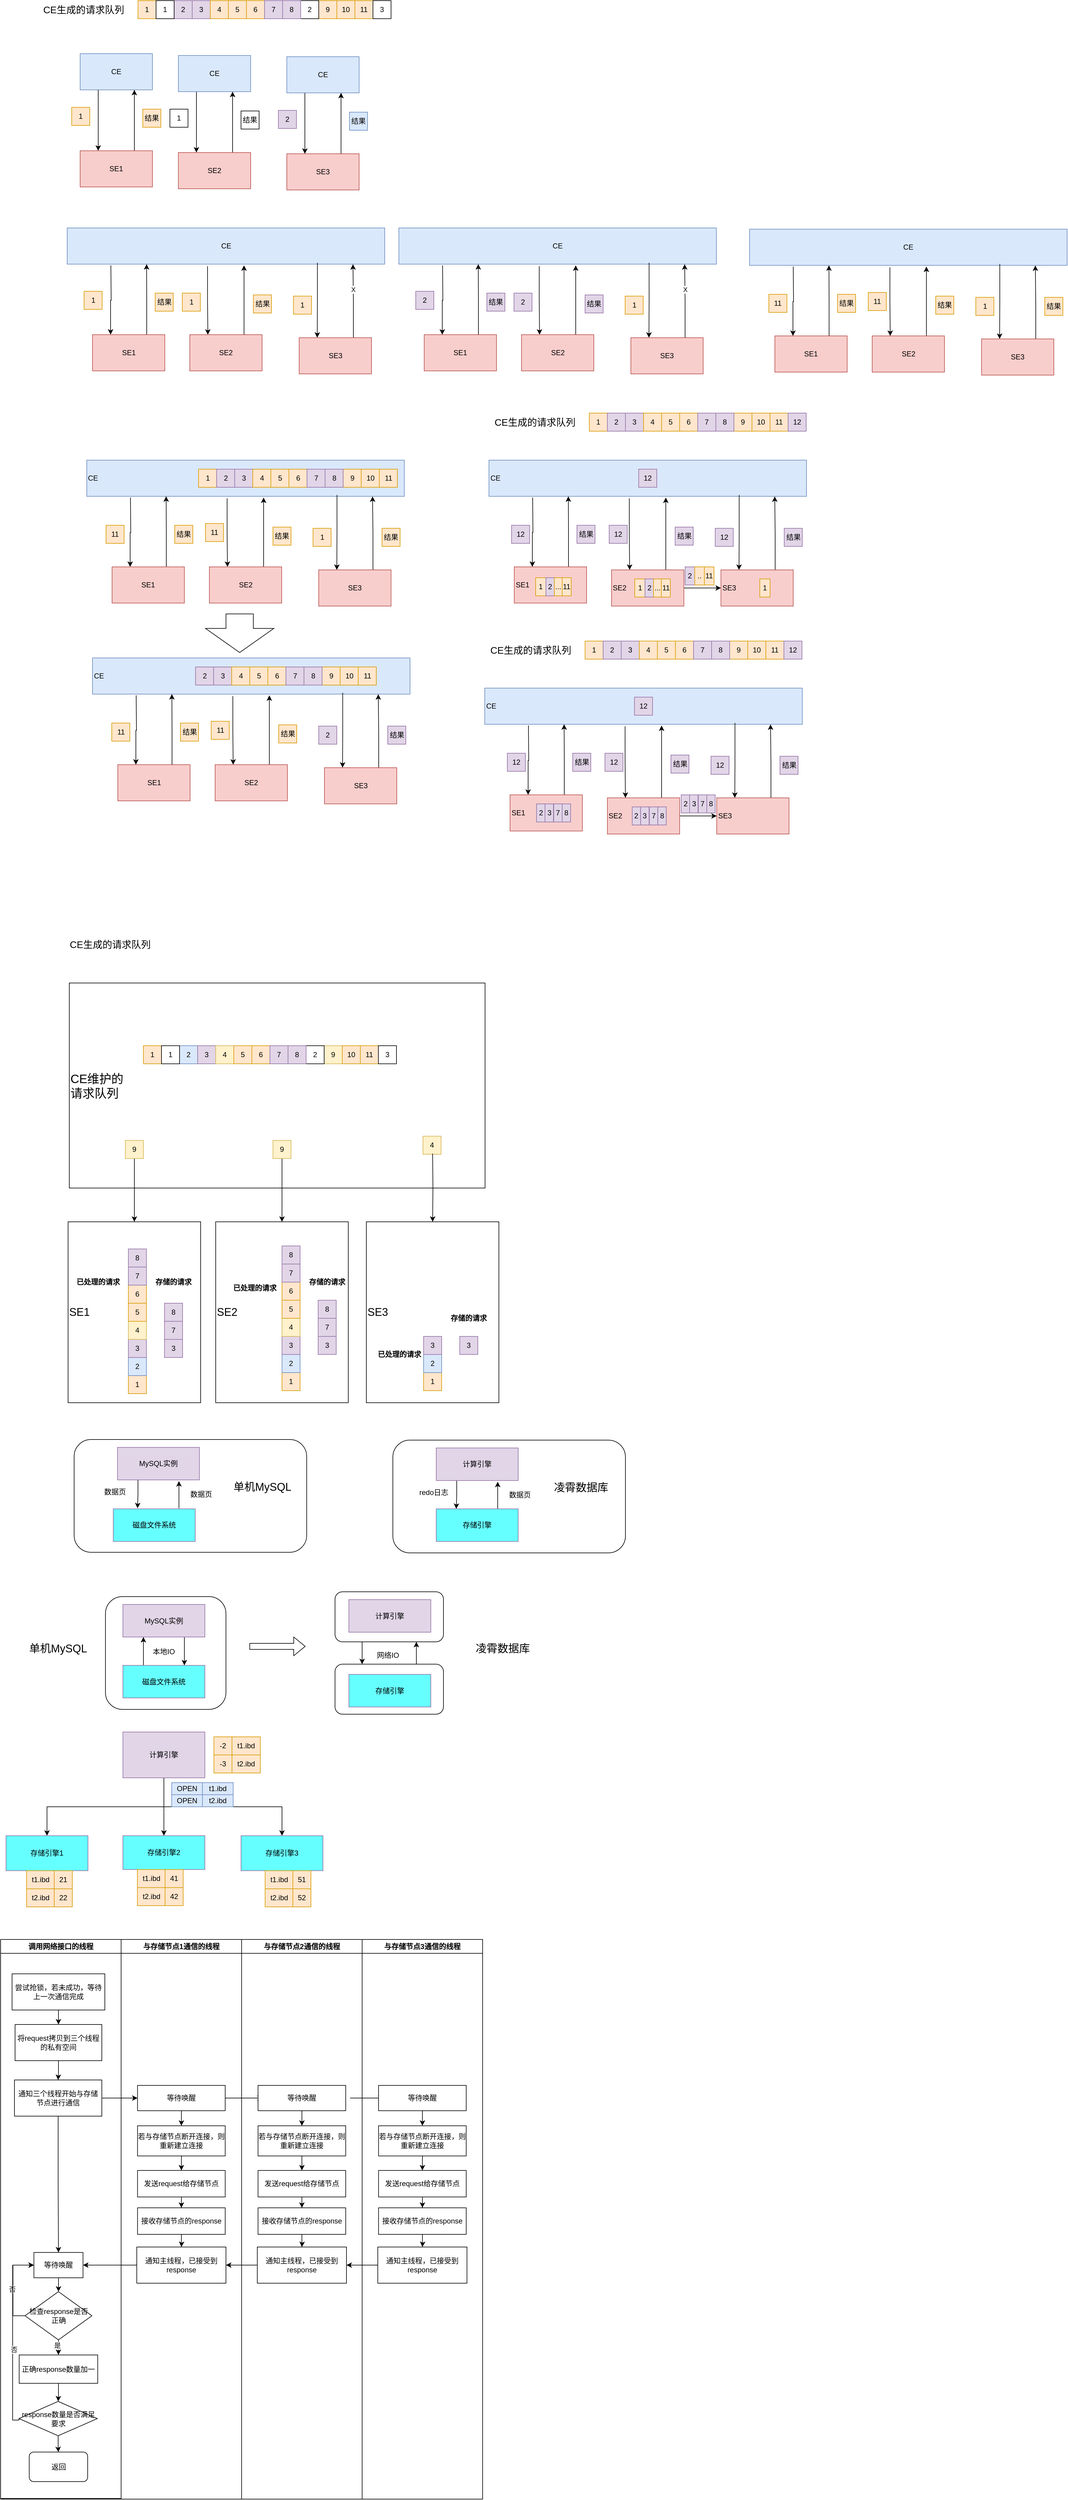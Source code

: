 <mxfile version="22.1.16" type="github">
  <diagram name="Page-1" id="ePC4llB7066OcK3Vymhm">
    <mxGraphModel dx="1432" dy="851" grid="0" gridSize="10" guides="1" tooltips="1" connect="1" arrows="1" fold="1" page="0" pageScale="1" pageWidth="850" pageHeight="1100" math="0" shadow="0">
      <root>
        <mxCell id="0" />
        <mxCell id="1" parent="0" />
        <mxCell id="N_MZvMbOPuBCRh4dBad3-14" value="&lt;font style=&quot;font-size: 16px;&quot;&gt;CE生成的请求队列&lt;/font&gt;" style="text;html=1;strokeColor=none;fillColor=none;align=center;verticalAlign=middle;whiteSpace=wrap;rounded=0;" parent="1" vertex="1">
          <mxGeometry x="96" y="1189" width="160" height="30" as="geometry" />
        </mxCell>
        <mxCell id="N_MZvMbOPuBCRh4dBad3-47" value="&lt;font style=&quot;font-size: 20px;&quot;&gt;CE维护的&lt;br&gt;请求队列&lt;/font&gt;" style="text;html=1;strokeColor=default;fillColor=none;align=left;verticalAlign=middle;whiteSpace=wrap;rounded=0;" parent="1" vertex="1">
          <mxGeometry x="108" y="1268" width="690" height="340" as="geometry" />
        </mxCell>
        <mxCell id="N_MZvMbOPuBCRh4dBad3-85" value="&lt;font style=&quot;font-size: 18px;&quot;&gt;SE1&lt;/font&gt;" style="text;html=1;strokeColor=default;fillColor=none;align=left;verticalAlign=middle;whiteSpace=wrap;rounded=0;" parent="1" vertex="1">
          <mxGeometry x="106" y="1664" width="220" height="300" as="geometry" />
        </mxCell>
        <mxCell id="N_MZvMbOPuBCRh4dBad3-86" value="&lt;font style=&quot;font-size: 18px;&quot;&gt;SE2&lt;/font&gt;" style="text;html=1;strokeColor=default;fillColor=none;align=left;verticalAlign=middle;whiteSpace=wrap;rounded=0;" parent="1" vertex="1">
          <mxGeometry x="351" y="1664" width="220" height="300" as="geometry" />
        </mxCell>
        <mxCell id="N_MZvMbOPuBCRh4dBad3-87" value="1" style="rounded=0;whiteSpace=wrap;html=1;fillColor=#ffe6cc;strokeColor=#d79b00;" parent="1" vertex="1">
          <mxGeometry x="461" y="1914" width="30" height="30" as="geometry" />
        </mxCell>
        <mxCell id="N_MZvMbOPuBCRh4dBad3-88" value="2" style="rounded=0;whiteSpace=wrap;html=1;fillColor=#dae8fc;strokeColor=#6c8ebf;" parent="1" vertex="1">
          <mxGeometry x="461" y="1884" width="30" height="30" as="geometry" />
        </mxCell>
        <mxCell id="N_MZvMbOPuBCRh4dBad3-89" value="3" style="rounded=0;whiteSpace=wrap;html=1;fillColor=#e1d5e7;strokeColor=#9673a6;" parent="1" vertex="1">
          <mxGeometry x="461" y="1854" width="30" height="30" as="geometry" />
        </mxCell>
        <mxCell id="N_MZvMbOPuBCRh4dBad3-90" value="4" style="rounded=0;whiteSpace=wrap;html=1;fillColor=#fff2cc;strokeColor=#d6b656;" parent="1" vertex="1">
          <mxGeometry x="461" y="1824" width="30" height="30" as="geometry" />
        </mxCell>
        <mxCell id="N_MZvMbOPuBCRh4dBad3-91" value="5" style="rounded=0;whiteSpace=wrap;html=1;fillColor=#ffe6cc;strokeColor=#d79b00;" parent="1" vertex="1">
          <mxGeometry x="461" y="1794" width="30" height="30" as="geometry" />
        </mxCell>
        <mxCell id="N_MZvMbOPuBCRh4dBad3-92" value="6" style="rounded=0;whiteSpace=wrap;html=1;fillColor=#ffe6cc;strokeColor=#d79b00;" parent="1" vertex="1">
          <mxGeometry x="461" y="1764" width="30" height="30" as="geometry" />
        </mxCell>
        <mxCell id="N_MZvMbOPuBCRh4dBad3-93" value="7" style="rounded=0;whiteSpace=wrap;html=1;fillColor=#e1d5e7;strokeColor=#9673a6;" parent="1" vertex="1">
          <mxGeometry x="461" y="1734" width="30" height="30" as="geometry" />
        </mxCell>
        <mxCell id="N_MZvMbOPuBCRh4dBad3-94" value="8" style="rounded=0;whiteSpace=wrap;html=1;fillColor=#e1d5e7;strokeColor=#9673a6;" parent="1" vertex="1">
          <mxGeometry x="461" y="1704" width="30" height="30" as="geometry" />
        </mxCell>
        <mxCell id="N_MZvMbOPuBCRh4dBad3-95" value="3" style="rounded=0;whiteSpace=wrap;html=1;fillColor=#e1d5e7;strokeColor=#9673a6;" parent="1" vertex="1">
          <mxGeometry x="521" y="1854" width="30" height="30" as="geometry" />
        </mxCell>
        <mxCell id="N_MZvMbOPuBCRh4dBad3-96" value="7" style="rounded=0;whiteSpace=wrap;html=1;fillColor=#e1d5e7;strokeColor=#9673a6;" parent="1" vertex="1">
          <mxGeometry x="521" y="1824" width="30" height="30" as="geometry" />
        </mxCell>
        <mxCell id="N_MZvMbOPuBCRh4dBad3-97" value="8" style="rounded=0;whiteSpace=wrap;html=1;fillColor=#e1d5e7;strokeColor=#9673a6;" parent="1" vertex="1">
          <mxGeometry x="521" y="1794" width="30" height="30" as="geometry" />
        </mxCell>
        <mxCell id="N_MZvMbOPuBCRh4dBad3-98" value="&lt;font style=&quot;font-size: 18px;&quot;&gt;SE3&lt;/font&gt;" style="text;html=1;strokeColor=default;fillColor=none;align=left;verticalAlign=middle;whiteSpace=wrap;rounded=0;" parent="1" vertex="1">
          <mxGeometry x="601" y="1664" width="220" height="300" as="geometry" />
        </mxCell>
        <mxCell id="N_MZvMbOPuBCRh4dBad3-99" value="1" style="rounded=0;whiteSpace=wrap;html=1;fillColor=#ffe6cc;strokeColor=#d79b00;" parent="1" vertex="1">
          <mxGeometry x="696" y="1914" width="30" height="30" as="geometry" />
        </mxCell>
        <mxCell id="N_MZvMbOPuBCRh4dBad3-100" value="2" style="rounded=0;whiteSpace=wrap;html=1;fillColor=#dae8fc;strokeColor=#6c8ebf;" parent="1" vertex="1">
          <mxGeometry x="696" y="1884" width="30" height="30" as="geometry" />
        </mxCell>
        <mxCell id="N_MZvMbOPuBCRh4dBad3-101" value="3" style="rounded=0;whiteSpace=wrap;html=1;fillColor=#e1d5e7;strokeColor=#9673a6;" parent="1" vertex="1">
          <mxGeometry x="696" y="1854" width="30" height="30" as="geometry" />
        </mxCell>
        <mxCell id="N_MZvMbOPuBCRh4dBad3-107" value="3" style="rounded=0;whiteSpace=wrap;html=1;fillColor=#e1d5e7;strokeColor=#9673a6;" parent="1" vertex="1">
          <mxGeometry x="756" y="1854" width="30" height="30" as="geometry" />
        </mxCell>
        <mxCell id="N_MZvMbOPuBCRh4dBad3-117" value="&lt;b style=&quot;border-color: var(--border-color);&quot;&gt;已处理的请求&lt;/b&gt;" style="text;html=1;strokeColor=none;fillColor=none;align=center;verticalAlign=middle;whiteSpace=wrap;rounded=0;" parent="1" vertex="1">
          <mxGeometry x="116" y="1749" width="80" height="30" as="geometry" />
        </mxCell>
        <mxCell id="N_MZvMbOPuBCRh4dBad3-118" value="&lt;b style=&quot;border-color: var(--border-color);&quot;&gt;存储的请求&lt;/b&gt;" style="text;html=1;strokeColor=none;fillColor=none;align=center;verticalAlign=middle;whiteSpace=wrap;rounded=0;" parent="1" vertex="1">
          <mxGeometry x="241" y="1749" width="80" height="30" as="geometry" />
        </mxCell>
        <mxCell id="N_MZvMbOPuBCRh4dBad3-119" value="&lt;b style=&quot;border-color: var(--border-color);&quot;&gt;已处理的请求&lt;/b&gt;" style="text;html=1;strokeColor=none;fillColor=none;align=center;verticalAlign=middle;whiteSpace=wrap;rounded=0;" parent="1" vertex="1">
          <mxGeometry x="616" y="1869" width="80" height="30" as="geometry" />
        </mxCell>
        <mxCell id="N_MZvMbOPuBCRh4dBad3-120" value="&lt;b style=&quot;border-color: var(--border-color);&quot;&gt;存储的请求&lt;/b&gt;" style="text;html=1;strokeColor=none;fillColor=none;align=center;verticalAlign=middle;whiteSpace=wrap;rounded=0;" parent="1" vertex="1">
          <mxGeometry x="496" y="1749" width="80" height="30" as="geometry" />
        </mxCell>
        <mxCell id="N_MZvMbOPuBCRh4dBad3-122" value="&lt;b style=&quot;border-color: var(--border-color);&quot;&gt;已处理的请求&lt;/b&gt;" style="text;html=1;strokeColor=none;fillColor=none;align=center;verticalAlign=middle;whiteSpace=wrap;rounded=0;" parent="1" vertex="1">
          <mxGeometry x="376" y="1759" width="80" height="30" as="geometry" />
        </mxCell>
        <mxCell id="N_MZvMbOPuBCRh4dBad3-123" value="&lt;b style=&quot;border-color: var(--border-color);&quot;&gt;存储的请求&lt;/b&gt;" style="text;html=1;strokeColor=none;fillColor=none;align=center;verticalAlign=middle;whiteSpace=wrap;rounded=0;" parent="1" vertex="1">
          <mxGeometry x="731" y="1809" width="80" height="30" as="geometry" />
        </mxCell>
        <mxCell id="N_MZvMbOPuBCRh4dBad3-125" value="1" style="rounded=0;whiteSpace=wrap;html=1;fillColor=#ffe6cc;strokeColor=#d79b00;" parent="1" vertex="1">
          <mxGeometry x="222" y="-361" width="30" height="30" as="geometry" />
        </mxCell>
        <mxCell id="N_MZvMbOPuBCRh4dBad3-126" value="2" style="rounded=0;whiteSpace=wrap;html=1;fillColor=#e1d5e7;strokeColor=#9673a6;" parent="1" vertex="1">
          <mxGeometry x="282" y="-361" width="30" height="30" as="geometry" />
        </mxCell>
        <mxCell id="N_MZvMbOPuBCRh4dBad3-127" value="3" style="rounded=0;whiteSpace=wrap;html=1;fillColor=#e1d5e7;strokeColor=#9673a6;" parent="1" vertex="1">
          <mxGeometry x="312" y="-361" width="30" height="30" as="geometry" />
        </mxCell>
        <mxCell id="N_MZvMbOPuBCRh4dBad3-128" value="4" style="rounded=0;whiteSpace=wrap;html=1;fillColor=#ffe6cc;strokeColor=#d79b00;" parent="1" vertex="1">
          <mxGeometry x="342" y="-361" width="30" height="30" as="geometry" />
        </mxCell>
        <mxCell id="N_MZvMbOPuBCRh4dBad3-129" value="5" style="rounded=0;whiteSpace=wrap;html=1;fillColor=#ffe6cc;strokeColor=#d79b00;" parent="1" vertex="1">
          <mxGeometry x="372" y="-361" width="30" height="30" as="geometry" />
        </mxCell>
        <mxCell id="N_MZvMbOPuBCRh4dBad3-130" value="6" style="rounded=0;whiteSpace=wrap;html=1;fillColor=#ffe6cc;strokeColor=#d79b00;" parent="1" vertex="1">
          <mxGeometry x="402" y="-361" width="30" height="30" as="geometry" />
        </mxCell>
        <mxCell id="N_MZvMbOPuBCRh4dBad3-131" value="7" style="rounded=0;whiteSpace=wrap;html=1;fillColor=#e1d5e7;strokeColor=#9673a6;" parent="1" vertex="1">
          <mxGeometry x="432" y="-361" width="30" height="30" as="geometry" />
        </mxCell>
        <mxCell id="N_MZvMbOPuBCRh4dBad3-132" value="9" style="rounded=0;whiteSpace=wrap;html=1;fillColor=#ffe6cc;strokeColor=#d79b00;" parent="1" vertex="1">
          <mxGeometry x="522" y="-361" width="30" height="30" as="geometry" />
        </mxCell>
        <mxCell id="N_MZvMbOPuBCRh4dBad3-133" value="1" style="rounded=0;whiteSpace=wrap;html=1;" parent="1" vertex="1">
          <mxGeometry x="252" y="-361" width="30" height="30" as="geometry" />
        </mxCell>
        <mxCell id="N_MZvMbOPuBCRh4dBad3-134" value="2" style="rounded=0;whiteSpace=wrap;html=1;" parent="1" vertex="1">
          <mxGeometry x="492" y="-361" width="30" height="30" as="geometry" />
        </mxCell>
        <mxCell id="N_MZvMbOPuBCRh4dBad3-135" value="8" style="rounded=0;whiteSpace=wrap;html=1;fillColor=#e1d5e7;strokeColor=#9673a6;" parent="1" vertex="1">
          <mxGeometry x="462" y="-361" width="30" height="30" as="geometry" />
        </mxCell>
        <mxCell id="N_MZvMbOPuBCRh4dBad3-136" value="&lt;font style=&quot;font-size: 16px;&quot;&gt;CE生成的请求队列&lt;/font&gt;" style="text;html=1;strokeColor=none;fillColor=none;align=center;verticalAlign=middle;whiteSpace=wrap;rounded=0;" parent="1" vertex="1">
          <mxGeometry x="52" y="-361" width="160" height="30" as="geometry" />
        </mxCell>
        <mxCell id="N_MZvMbOPuBCRh4dBad3-137" value="10" style="rounded=0;whiteSpace=wrap;html=1;fillColor=#ffe6cc;strokeColor=#d79b00;" parent="1" vertex="1">
          <mxGeometry x="552" y="-361" width="30" height="30" as="geometry" />
        </mxCell>
        <mxCell id="N_MZvMbOPuBCRh4dBad3-138" value="11" style="rounded=0;whiteSpace=wrap;html=1;fillColor=#ffe6cc;strokeColor=#d79b00;" parent="1" vertex="1">
          <mxGeometry x="582" y="-361" width="30" height="30" as="geometry" />
        </mxCell>
        <mxCell id="N_MZvMbOPuBCRh4dBad3-139" value="3" style="rounded=0;whiteSpace=wrap;html=1;" parent="1" vertex="1">
          <mxGeometry x="612" y="-361" width="30" height="30" as="geometry" />
        </mxCell>
        <mxCell id="N_MZvMbOPuBCRh4dBad3-142" style="edgeStyle=orthogonalEdgeStyle;rounded=0;orthogonalLoop=1;jettySize=auto;html=1;exitX=0.25;exitY=1;exitDx=0;exitDy=0;entryX=0.25;entryY=0;entryDx=0;entryDy=0;" parent="1" source="N_MZvMbOPuBCRh4dBad3-140" target="N_MZvMbOPuBCRh4dBad3-141" edge="1">
          <mxGeometry relative="1" as="geometry" />
        </mxCell>
        <mxCell id="N_MZvMbOPuBCRh4dBad3-140" value="CE" style="rounded=0;whiteSpace=wrap;html=1;fillColor=#dae8fc;strokeColor=#6c8ebf;" parent="1" vertex="1">
          <mxGeometry x="126" y="-273" width="120" height="60" as="geometry" />
        </mxCell>
        <mxCell id="N_MZvMbOPuBCRh4dBad3-143" style="edgeStyle=orthogonalEdgeStyle;rounded=0;orthogonalLoop=1;jettySize=auto;html=1;exitX=0.75;exitY=0;exitDx=0;exitDy=0;entryX=0.75;entryY=1;entryDx=0;entryDy=0;" parent="1" source="N_MZvMbOPuBCRh4dBad3-141" target="N_MZvMbOPuBCRh4dBad3-140" edge="1">
          <mxGeometry relative="1" as="geometry" />
        </mxCell>
        <mxCell id="N_MZvMbOPuBCRh4dBad3-141" value="SE1" style="rounded=0;whiteSpace=wrap;html=1;fillColor=#f8cecc;strokeColor=#b85450;" parent="1" vertex="1">
          <mxGeometry x="126" y="-112" width="120" height="60" as="geometry" />
        </mxCell>
        <mxCell id="N_MZvMbOPuBCRh4dBad3-145" value="1" style="rounded=0;whiteSpace=wrap;html=1;fillColor=#ffe6cc;strokeColor=#d79b00;" parent="1" vertex="1">
          <mxGeometry x="112" y="-184" width="30" height="30" as="geometry" />
        </mxCell>
        <mxCell id="N_MZvMbOPuBCRh4dBad3-147" value="结果" style="rounded=0;whiteSpace=wrap;html=1;fillColor=#ffe6cc;strokeColor=#d79b00;" parent="1" vertex="1">
          <mxGeometry x="230" y="-181" width="30" height="30" as="geometry" />
        </mxCell>
        <mxCell id="N_MZvMbOPuBCRh4dBad3-148" style="edgeStyle=orthogonalEdgeStyle;rounded=0;orthogonalLoop=1;jettySize=auto;html=1;exitX=0.25;exitY=1;exitDx=0;exitDy=0;entryX=0.25;entryY=0;entryDx=0;entryDy=0;" parent="1" source="N_MZvMbOPuBCRh4dBad3-149" target="N_MZvMbOPuBCRh4dBad3-151" edge="1">
          <mxGeometry relative="1" as="geometry" />
        </mxCell>
        <mxCell id="N_MZvMbOPuBCRh4dBad3-149" value="CE" style="rounded=0;whiteSpace=wrap;html=1;fillColor=#dae8fc;strokeColor=#6c8ebf;" parent="1" vertex="1">
          <mxGeometry x="469" y="-268" width="120" height="60" as="geometry" />
        </mxCell>
        <mxCell id="N_MZvMbOPuBCRh4dBad3-150" style="edgeStyle=orthogonalEdgeStyle;rounded=0;orthogonalLoop=1;jettySize=auto;html=1;exitX=0.75;exitY=0;exitDx=0;exitDy=0;entryX=0.75;entryY=1;entryDx=0;entryDy=0;" parent="1" source="N_MZvMbOPuBCRh4dBad3-151" target="N_MZvMbOPuBCRh4dBad3-149" edge="1">
          <mxGeometry relative="1" as="geometry" />
        </mxCell>
        <mxCell id="N_MZvMbOPuBCRh4dBad3-151" value="SE3" style="rounded=0;whiteSpace=wrap;html=1;fillColor=#f8cecc;strokeColor=#b85450;" parent="1" vertex="1">
          <mxGeometry x="469" y="-107" width="120" height="60" as="geometry" />
        </mxCell>
        <mxCell id="N_MZvMbOPuBCRh4dBad3-152" value="2" style="rounded=0;whiteSpace=wrap;html=1;fillColor=#e1d5e7;strokeColor=#9673a6;" parent="1" vertex="1">
          <mxGeometry x="455" y="-179" width="30" height="30" as="geometry" />
        </mxCell>
        <mxCell id="N_MZvMbOPuBCRh4dBad3-153" value="结果" style="rounded=0;whiteSpace=wrap;html=1;fillColor=#dae8fc;strokeColor=#6c8ebf;" parent="1" vertex="1">
          <mxGeometry x="573" y="-176" width="30" height="30" as="geometry" />
        </mxCell>
        <mxCell id="N_MZvMbOPuBCRh4dBad3-160" style="edgeStyle=orthogonalEdgeStyle;rounded=0;orthogonalLoop=1;jettySize=auto;html=1;exitX=0.25;exitY=1;exitDx=0;exitDy=0;entryX=0.25;entryY=0;entryDx=0;entryDy=0;" parent="1" source="N_MZvMbOPuBCRh4dBad3-161" target="N_MZvMbOPuBCRh4dBad3-163" edge="1">
          <mxGeometry relative="1" as="geometry" />
        </mxCell>
        <mxCell id="N_MZvMbOPuBCRh4dBad3-161" value="CE" style="rounded=0;whiteSpace=wrap;html=1;fillColor=#dae8fc;strokeColor=#6c8ebf;" parent="1" vertex="1">
          <mxGeometry x="289" y="-270" width="120" height="60" as="geometry" />
        </mxCell>
        <mxCell id="N_MZvMbOPuBCRh4dBad3-162" style="edgeStyle=orthogonalEdgeStyle;rounded=0;orthogonalLoop=1;jettySize=auto;html=1;exitX=0.75;exitY=0;exitDx=0;exitDy=0;entryX=0.75;entryY=1;entryDx=0;entryDy=0;" parent="1" source="N_MZvMbOPuBCRh4dBad3-163" target="N_MZvMbOPuBCRh4dBad3-161" edge="1">
          <mxGeometry relative="1" as="geometry" />
        </mxCell>
        <mxCell id="N_MZvMbOPuBCRh4dBad3-163" value="SE2" style="rounded=0;whiteSpace=wrap;html=1;fillColor=#f8cecc;strokeColor=#b85450;" parent="1" vertex="1">
          <mxGeometry x="289" y="-109" width="120" height="60" as="geometry" />
        </mxCell>
        <mxCell id="N_MZvMbOPuBCRh4dBad3-164" value="1" style="rounded=0;whiteSpace=wrap;html=1;" parent="1" vertex="1">
          <mxGeometry x="275" y="-181" width="30" height="30" as="geometry" />
        </mxCell>
        <mxCell id="N_MZvMbOPuBCRh4dBad3-165" value="结果" style="rounded=0;whiteSpace=wrap;html=1;" parent="1" vertex="1">
          <mxGeometry x="393" y="-178" width="30" height="30" as="geometry" />
        </mxCell>
        <mxCell id="N_MZvMbOPuBCRh4dBad3-167" value="CE" style="rounded=0;whiteSpace=wrap;html=1;fillColor=#dae8fc;strokeColor=#6c8ebf;" parent="1" vertex="1">
          <mxGeometry x="104.5" y="16" width="527" height="60" as="geometry" />
        </mxCell>
        <mxCell id="N_MZvMbOPuBCRh4dBad3-1" value="1" style="rounded=0;whiteSpace=wrap;html=1;fillColor=#ffe6cc;strokeColor=#d79b00;" parent="1" vertex="1">
          <mxGeometry x="231" y="1372" width="30" height="30" as="geometry" />
        </mxCell>
        <mxCell id="N_MZvMbOPuBCRh4dBad3-2" value="2" style="rounded=0;whiteSpace=wrap;html=1;fillColor=#dae8fc;strokeColor=#6c8ebf;" parent="1" vertex="1">
          <mxGeometry x="291" y="1372" width="30" height="30" as="geometry" />
        </mxCell>
        <mxCell id="N_MZvMbOPuBCRh4dBad3-3" value="3" style="rounded=0;whiteSpace=wrap;html=1;fillColor=#e1d5e7;strokeColor=#9673a6;" parent="1" vertex="1">
          <mxGeometry x="321" y="1372" width="30" height="30" as="geometry" />
        </mxCell>
        <mxCell id="N_MZvMbOPuBCRh4dBad3-4" value="4" style="rounded=0;whiteSpace=wrap;html=1;fillColor=#fff2cc;strokeColor=#d6b656;" parent="1" vertex="1">
          <mxGeometry x="351" y="1372" width="30" height="30" as="geometry" />
        </mxCell>
        <mxCell id="N_MZvMbOPuBCRh4dBad3-5" value="5" style="rounded=0;whiteSpace=wrap;html=1;fillColor=#ffe6cc;strokeColor=#d79b00;" parent="1" vertex="1">
          <mxGeometry x="381" y="1372" width="30" height="30" as="geometry" />
        </mxCell>
        <mxCell id="N_MZvMbOPuBCRh4dBad3-6" value="6" style="rounded=0;whiteSpace=wrap;html=1;fillColor=#ffe6cc;strokeColor=#d79b00;" parent="1" vertex="1">
          <mxGeometry x="411" y="1372" width="30" height="30" as="geometry" />
        </mxCell>
        <mxCell id="N_MZvMbOPuBCRh4dBad3-8" value="7" style="rounded=0;whiteSpace=wrap;html=1;fillColor=#e1d5e7;strokeColor=#9673a6;" parent="1" vertex="1">
          <mxGeometry x="441" y="1372" width="30" height="30" as="geometry" />
        </mxCell>
        <mxCell id="N_MZvMbOPuBCRh4dBad3-9" value="9" style="rounded=0;whiteSpace=wrap;html=1;fillColor=#fff2cc;strokeColor=#d6b656;" parent="1" vertex="1">
          <mxGeometry x="531" y="1372" width="30" height="30" as="geometry" />
        </mxCell>
        <mxCell id="N_MZvMbOPuBCRh4dBad3-10" value="1" style="rounded=0;whiteSpace=wrap;html=1;" parent="1" vertex="1">
          <mxGeometry x="261" y="1372" width="30" height="30" as="geometry" />
        </mxCell>
        <mxCell id="N_MZvMbOPuBCRh4dBad3-11" value="2" style="rounded=0;whiteSpace=wrap;html=1;" parent="1" vertex="1">
          <mxGeometry x="501" y="1372" width="30" height="30" as="geometry" />
        </mxCell>
        <mxCell id="N_MZvMbOPuBCRh4dBad3-12" value="8" style="rounded=0;whiteSpace=wrap;html=1;fillColor=#e1d5e7;strokeColor=#9673a6;" parent="1" vertex="1">
          <mxGeometry x="471" y="1372" width="30" height="30" as="geometry" />
        </mxCell>
        <mxCell id="N_MZvMbOPuBCRh4dBad3-110" value="10" style="rounded=0;whiteSpace=wrap;html=1;fillColor=#ffe6cc;strokeColor=#d79b00;" parent="1" vertex="1">
          <mxGeometry x="561" y="1372" width="30" height="30" as="geometry" />
        </mxCell>
        <mxCell id="N_MZvMbOPuBCRh4dBad3-111" value="11" style="rounded=0;whiteSpace=wrap;html=1;fillColor=#ffe6cc;strokeColor=#d79b00;" parent="1" vertex="1">
          <mxGeometry x="591" y="1372" width="30" height="30" as="geometry" />
        </mxCell>
        <mxCell id="N_MZvMbOPuBCRh4dBad3-112" value="3" style="rounded=0;whiteSpace=wrap;html=1;" parent="1" vertex="1">
          <mxGeometry x="621" y="1372" width="30" height="30" as="geometry" />
        </mxCell>
        <mxCell id="N_MZvMbOPuBCRh4dBad3-210" style="edgeStyle=orthogonalEdgeStyle;rounded=0;orthogonalLoop=1;jettySize=auto;html=1;entryX=0.25;entryY=0;entryDx=0;entryDy=0;" parent="1" target="N_MZvMbOPuBCRh4dBad3-212" edge="1">
          <mxGeometry relative="1" as="geometry">
            <mxPoint x="177" y="78" as="sourcePoint" />
          </mxGeometry>
        </mxCell>
        <mxCell id="N_MZvMbOPuBCRh4dBad3-211" style="edgeStyle=orthogonalEdgeStyle;rounded=0;orthogonalLoop=1;jettySize=auto;html=1;exitX=0.75;exitY=0;exitDx=0;exitDy=0;entryX=0.25;entryY=1;entryDx=0;entryDy=0;" parent="1" source="N_MZvMbOPuBCRh4dBad3-212" target="N_MZvMbOPuBCRh4dBad3-167" edge="1">
          <mxGeometry relative="1" as="geometry">
            <mxPoint x="236.5" y="92" as="targetPoint" />
          </mxGeometry>
        </mxCell>
        <mxCell id="N_MZvMbOPuBCRh4dBad3-212" value="SE1" style="rounded=0;whiteSpace=wrap;html=1;fillColor=#f8cecc;strokeColor=#b85450;" parent="1" vertex="1">
          <mxGeometry x="146.5" y="193" width="120" height="60" as="geometry" />
        </mxCell>
        <mxCell id="N_MZvMbOPuBCRh4dBad3-213" value="1" style="rounded=0;whiteSpace=wrap;html=1;fillColor=#ffe6cc;strokeColor=#d79b00;" parent="1" vertex="1">
          <mxGeometry x="132.5" y="121" width="30" height="30" as="geometry" />
        </mxCell>
        <mxCell id="N_MZvMbOPuBCRh4dBad3-214" value="结果" style="rounded=0;whiteSpace=wrap;html=1;fillColor=#ffe6cc;strokeColor=#d79b00;" parent="1" vertex="1">
          <mxGeometry x="250.5" y="124" width="30" height="30" as="geometry" />
        </mxCell>
        <mxCell id="N_MZvMbOPuBCRh4dBad3-215" style="edgeStyle=orthogonalEdgeStyle;rounded=0;orthogonalLoop=1;jettySize=auto;html=1;exitX=0.788;exitY=0.963;exitDx=0;exitDy=0;entryX=0.25;entryY=0;entryDx=0;entryDy=0;exitPerimeter=0;" parent="1" source="N_MZvMbOPuBCRh4dBad3-167" target="N_MZvMbOPuBCRh4dBad3-217" edge="1">
          <mxGeometry relative="1" as="geometry">
            <mxPoint x="519.5" y="97" as="sourcePoint" />
          </mxGeometry>
        </mxCell>
        <mxCell id="N_MZvMbOPuBCRh4dBad3-216" style="edgeStyle=orthogonalEdgeStyle;rounded=0;orthogonalLoop=1;jettySize=auto;html=1;exitX=0.75;exitY=0;exitDx=0;exitDy=0;entryX=0.9;entryY=1.003;entryDx=0;entryDy=0;entryPerimeter=0;" parent="1" source="N_MZvMbOPuBCRh4dBad3-217" target="N_MZvMbOPuBCRh4dBad3-167" edge="1">
          <mxGeometry relative="1" as="geometry">
            <mxPoint x="579.5" y="97" as="targetPoint" />
          </mxGeometry>
        </mxCell>
        <mxCell id="N_MZvMbOPuBCRh4dBad3-227" value="X" style="edgeLabel;html=1;align=center;verticalAlign=middle;resizable=0;points=[];" parent="N_MZvMbOPuBCRh4dBad3-216" vertex="1" connectable="0">
          <mxGeometry x="0.317" relative="1" as="geometry">
            <mxPoint as="offset" />
          </mxGeometry>
        </mxCell>
        <mxCell id="N_MZvMbOPuBCRh4dBad3-217" value="SE3" style="rounded=0;whiteSpace=wrap;html=1;fillColor=#f8cecc;strokeColor=#b85450;" parent="1" vertex="1">
          <mxGeometry x="489.5" y="198" width="120" height="60" as="geometry" />
        </mxCell>
        <mxCell id="N_MZvMbOPuBCRh4dBad3-220" style="edgeStyle=orthogonalEdgeStyle;rounded=0;orthogonalLoop=1;jettySize=auto;html=1;exitX=0.442;exitY=1.057;exitDx=0;exitDy=0;entryX=0.25;entryY=0;entryDx=0;entryDy=0;exitPerimeter=0;" parent="1" source="N_MZvMbOPuBCRh4dBad3-167" target="N_MZvMbOPuBCRh4dBad3-222" edge="1">
          <mxGeometry relative="1" as="geometry">
            <mxPoint x="339.5" y="95" as="sourcePoint" />
          </mxGeometry>
        </mxCell>
        <mxCell id="N_MZvMbOPuBCRh4dBad3-221" style="edgeStyle=orthogonalEdgeStyle;rounded=0;orthogonalLoop=1;jettySize=auto;html=1;exitX=0.75;exitY=0;exitDx=0;exitDy=0;" parent="1" source="N_MZvMbOPuBCRh4dBad3-222" edge="1">
          <mxGeometry relative="1" as="geometry">
            <mxPoint x="398" y="78" as="targetPoint" />
          </mxGeometry>
        </mxCell>
        <mxCell id="N_MZvMbOPuBCRh4dBad3-222" value="SE2" style="rounded=0;whiteSpace=wrap;html=1;fillColor=#f8cecc;strokeColor=#b85450;" parent="1" vertex="1">
          <mxGeometry x="308" y="193" width="120" height="60" as="geometry" />
        </mxCell>
        <mxCell id="N_MZvMbOPuBCRh4dBad3-223" value="1" style="rounded=0;whiteSpace=wrap;html=1;fillColor=#ffe6cc;strokeColor=#d79b00;" parent="1" vertex="1">
          <mxGeometry x="295.5" y="124" width="30" height="30" as="geometry" />
        </mxCell>
        <mxCell id="N_MZvMbOPuBCRh4dBad3-224" value="结果" style="rounded=0;whiteSpace=wrap;html=1;fillColor=#ffe6cc;strokeColor=#d79b00;" parent="1" vertex="1">
          <mxGeometry x="413.5" y="127" width="30" height="30" as="geometry" />
        </mxCell>
        <mxCell id="N_MZvMbOPuBCRh4dBad3-225" value="1" style="rounded=0;whiteSpace=wrap;html=1;fillColor=#ffe6cc;strokeColor=#d79b00;" parent="1" vertex="1">
          <mxGeometry x="480" y="129" width="30" height="30" as="geometry" />
        </mxCell>
        <mxCell id="N_MZvMbOPuBCRh4dBad3-248" value="CE" style="rounded=0;whiteSpace=wrap;html=1;fillColor=#dae8fc;strokeColor=#6c8ebf;" parent="1" vertex="1">
          <mxGeometry x="655" y="16" width="527" height="60" as="geometry" />
        </mxCell>
        <mxCell id="N_MZvMbOPuBCRh4dBad3-249" style="edgeStyle=orthogonalEdgeStyle;rounded=0;orthogonalLoop=1;jettySize=auto;html=1;entryX=0.25;entryY=0;entryDx=0;entryDy=0;" parent="1" target="N_MZvMbOPuBCRh4dBad3-251" edge="1">
          <mxGeometry relative="1" as="geometry">
            <mxPoint x="727.5" y="78" as="sourcePoint" />
          </mxGeometry>
        </mxCell>
        <mxCell id="N_MZvMbOPuBCRh4dBad3-250" style="edgeStyle=orthogonalEdgeStyle;rounded=0;orthogonalLoop=1;jettySize=auto;html=1;exitX=0.75;exitY=0;exitDx=0;exitDy=0;entryX=0.25;entryY=1;entryDx=0;entryDy=0;" parent="1" source="N_MZvMbOPuBCRh4dBad3-251" target="N_MZvMbOPuBCRh4dBad3-248" edge="1">
          <mxGeometry relative="1" as="geometry">
            <mxPoint x="787" y="92" as="targetPoint" />
          </mxGeometry>
        </mxCell>
        <mxCell id="N_MZvMbOPuBCRh4dBad3-251" value="SE1" style="rounded=0;whiteSpace=wrap;html=1;fillColor=#f8cecc;strokeColor=#b85450;" parent="1" vertex="1">
          <mxGeometry x="697" y="193" width="120" height="60" as="geometry" />
        </mxCell>
        <mxCell id="N_MZvMbOPuBCRh4dBad3-252" value="2" style="rounded=0;whiteSpace=wrap;html=1;fillColor=#e1d5e7;strokeColor=#9673a6;" parent="1" vertex="1">
          <mxGeometry x="683" y="121" width="30" height="30" as="geometry" />
        </mxCell>
        <mxCell id="N_MZvMbOPuBCRh4dBad3-253" value="结果" style="rounded=0;whiteSpace=wrap;html=1;fillColor=#e1d5e7;strokeColor=#9673a6;" parent="1" vertex="1">
          <mxGeometry x="801" y="124" width="30" height="30" as="geometry" />
        </mxCell>
        <mxCell id="N_MZvMbOPuBCRh4dBad3-254" style="edgeStyle=orthogonalEdgeStyle;rounded=0;orthogonalLoop=1;jettySize=auto;html=1;exitX=0.788;exitY=0.963;exitDx=0;exitDy=0;entryX=0.25;entryY=0;entryDx=0;entryDy=0;exitPerimeter=0;" parent="1" source="N_MZvMbOPuBCRh4dBad3-248" target="N_MZvMbOPuBCRh4dBad3-257" edge="1">
          <mxGeometry relative="1" as="geometry">
            <mxPoint x="1070" y="97" as="sourcePoint" />
          </mxGeometry>
        </mxCell>
        <mxCell id="N_MZvMbOPuBCRh4dBad3-255" style="edgeStyle=orthogonalEdgeStyle;rounded=0;orthogonalLoop=1;jettySize=auto;html=1;exitX=0.75;exitY=0;exitDx=0;exitDy=0;entryX=0.9;entryY=1.003;entryDx=0;entryDy=0;entryPerimeter=0;" parent="1" source="N_MZvMbOPuBCRh4dBad3-257" target="N_MZvMbOPuBCRh4dBad3-248" edge="1">
          <mxGeometry relative="1" as="geometry">
            <mxPoint x="1130" y="97" as="targetPoint" />
          </mxGeometry>
        </mxCell>
        <mxCell id="N_MZvMbOPuBCRh4dBad3-256" value="X" style="edgeLabel;html=1;align=center;verticalAlign=middle;resizable=0;points=[];" parent="N_MZvMbOPuBCRh4dBad3-255" vertex="1" connectable="0">
          <mxGeometry x="0.317" relative="1" as="geometry">
            <mxPoint as="offset" />
          </mxGeometry>
        </mxCell>
        <mxCell id="N_MZvMbOPuBCRh4dBad3-257" value="SE3" style="rounded=0;whiteSpace=wrap;html=1;fillColor=#f8cecc;strokeColor=#b85450;" parent="1" vertex="1">
          <mxGeometry x="1040" y="198" width="120" height="60" as="geometry" />
        </mxCell>
        <mxCell id="N_MZvMbOPuBCRh4dBad3-258" style="edgeStyle=orthogonalEdgeStyle;rounded=0;orthogonalLoop=1;jettySize=auto;html=1;exitX=0.442;exitY=1.057;exitDx=0;exitDy=0;entryX=0.25;entryY=0;entryDx=0;entryDy=0;exitPerimeter=0;" parent="1" source="N_MZvMbOPuBCRh4dBad3-248" target="N_MZvMbOPuBCRh4dBad3-260" edge="1">
          <mxGeometry relative="1" as="geometry">
            <mxPoint x="890" y="95" as="sourcePoint" />
          </mxGeometry>
        </mxCell>
        <mxCell id="N_MZvMbOPuBCRh4dBad3-259" style="edgeStyle=orthogonalEdgeStyle;rounded=0;orthogonalLoop=1;jettySize=auto;html=1;exitX=0.75;exitY=0;exitDx=0;exitDy=0;" parent="1" source="N_MZvMbOPuBCRh4dBad3-260" edge="1">
          <mxGeometry relative="1" as="geometry">
            <mxPoint x="948.5" y="78" as="targetPoint" />
          </mxGeometry>
        </mxCell>
        <mxCell id="N_MZvMbOPuBCRh4dBad3-260" value="SE2" style="rounded=0;whiteSpace=wrap;html=1;fillColor=#f8cecc;strokeColor=#b85450;" parent="1" vertex="1">
          <mxGeometry x="858.5" y="193" width="120" height="60" as="geometry" />
        </mxCell>
        <mxCell id="N_MZvMbOPuBCRh4dBad3-261" value="2" style="rounded=0;whiteSpace=wrap;html=1;fillColor=#e1d5e7;strokeColor=#9673a6;" parent="1" vertex="1">
          <mxGeometry x="846" y="124" width="30" height="30" as="geometry" />
        </mxCell>
        <mxCell id="N_MZvMbOPuBCRh4dBad3-262" value="结果" style="rounded=0;whiteSpace=wrap;html=1;fillColor=#e1d5e7;strokeColor=#9673a6;" parent="1" vertex="1">
          <mxGeometry x="964" y="127" width="30" height="30" as="geometry" />
        </mxCell>
        <mxCell id="N_MZvMbOPuBCRh4dBad3-263" value="1" style="rounded=0;whiteSpace=wrap;html=1;fillColor=#ffe6cc;strokeColor=#d79b00;" parent="1" vertex="1">
          <mxGeometry x="1030.5" y="129" width="30" height="30" as="geometry" />
        </mxCell>
        <mxCell id="N_MZvMbOPuBCRh4dBad3-264" value="CE" style="rounded=0;whiteSpace=wrap;html=1;fillColor=#dae8fc;strokeColor=#6c8ebf;" parent="1" vertex="1">
          <mxGeometry x="1237" y="18" width="527" height="60" as="geometry" />
        </mxCell>
        <mxCell id="N_MZvMbOPuBCRh4dBad3-265" style="edgeStyle=orthogonalEdgeStyle;rounded=0;orthogonalLoop=1;jettySize=auto;html=1;entryX=0.25;entryY=0;entryDx=0;entryDy=0;" parent="1" target="N_MZvMbOPuBCRh4dBad3-267" edge="1">
          <mxGeometry relative="1" as="geometry">
            <mxPoint x="1309.5" y="80" as="sourcePoint" />
          </mxGeometry>
        </mxCell>
        <mxCell id="N_MZvMbOPuBCRh4dBad3-266" style="edgeStyle=orthogonalEdgeStyle;rounded=0;orthogonalLoop=1;jettySize=auto;html=1;exitX=0.75;exitY=0;exitDx=0;exitDy=0;entryX=0.25;entryY=1;entryDx=0;entryDy=0;" parent="1" source="N_MZvMbOPuBCRh4dBad3-267" target="N_MZvMbOPuBCRh4dBad3-264" edge="1">
          <mxGeometry relative="1" as="geometry">
            <mxPoint x="1369" y="94" as="targetPoint" />
          </mxGeometry>
        </mxCell>
        <mxCell id="N_MZvMbOPuBCRh4dBad3-267" value="SE1" style="rounded=0;whiteSpace=wrap;html=1;fillColor=#f8cecc;strokeColor=#b85450;" parent="1" vertex="1">
          <mxGeometry x="1279" y="195" width="120" height="60" as="geometry" />
        </mxCell>
        <mxCell id="N_MZvMbOPuBCRh4dBad3-268" value="结果" style="rounded=0;whiteSpace=wrap;html=1;fillColor=#ffe6cc;strokeColor=#d79b00;" parent="1" vertex="1">
          <mxGeometry x="1383" y="126" width="30" height="30" as="geometry" />
        </mxCell>
        <mxCell id="N_MZvMbOPuBCRh4dBad3-269" style="edgeStyle=orthogonalEdgeStyle;rounded=0;orthogonalLoop=1;jettySize=auto;html=1;exitX=0.788;exitY=0.963;exitDx=0;exitDy=0;entryX=0.25;entryY=0;entryDx=0;entryDy=0;exitPerimeter=0;" parent="1" source="N_MZvMbOPuBCRh4dBad3-264" target="N_MZvMbOPuBCRh4dBad3-271" edge="1">
          <mxGeometry relative="1" as="geometry">
            <mxPoint x="1652" y="99" as="sourcePoint" />
          </mxGeometry>
        </mxCell>
        <mxCell id="N_MZvMbOPuBCRh4dBad3-270" style="edgeStyle=orthogonalEdgeStyle;rounded=0;orthogonalLoop=1;jettySize=auto;html=1;exitX=0.75;exitY=0;exitDx=0;exitDy=0;entryX=0.9;entryY=1.003;entryDx=0;entryDy=0;entryPerimeter=0;" parent="1" source="N_MZvMbOPuBCRh4dBad3-271" target="N_MZvMbOPuBCRh4dBad3-264" edge="1">
          <mxGeometry relative="1" as="geometry">
            <mxPoint x="1712" y="99" as="targetPoint" />
            <Array as="points">
              <mxPoint x="1712" y="143" />
              <mxPoint x="1711" y="143" />
            </Array>
          </mxGeometry>
        </mxCell>
        <mxCell id="N_MZvMbOPuBCRh4dBad3-271" value="SE3" style="rounded=0;whiteSpace=wrap;html=1;fillColor=#f8cecc;strokeColor=#b85450;" parent="1" vertex="1">
          <mxGeometry x="1622" y="200" width="120" height="60" as="geometry" />
        </mxCell>
        <mxCell id="N_MZvMbOPuBCRh4dBad3-272" style="edgeStyle=orthogonalEdgeStyle;rounded=0;orthogonalLoop=1;jettySize=auto;html=1;exitX=0.442;exitY=1.057;exitDx=0;exitDy=0;entryX=0.25;entryY=0;entryDx=0;entryDy=0;exitPerimeter=0;" parent="1" source="N_MZvMbOPuBCRh4dBad3-264" target="N_MZvMbOPuBCRh4dBad3-274" edge="1">
          <mxGeometry relative="1" as="geometry">
            <mxPoint x="1472" y="97" as="sourcePoint" />
          </mxGeometry>
        </mxCell>
        <mxCell id="N_MZvMbOPuBCRh4dBad3-273" style="edgeStyle=orthogonalEdgeStyle;rounded=0;orthogonalLoop=1;jettySize=auto;html=1;exitX=0.75;exitY=0;exitDx=0;exitDy=0;" parent="1" source="N_MZvMbOPuBCRh4dBad3-274" edge="1">
          <mxGeometry relative="1" as="geometry">
            <mxPoint x="1530.5" y="80" as="targetPoint" />
          </mxGeometry>
        </mxCell>
        <mxCell id="N_MZvMbOPuBCRh4dBad3-274" value="SE2" style="rounded=0;whiteSpace=wrap;html=1;fillColor=#f8cecc;strokeColor=#b85450;" parent="1" vertex="1">
          <mxGeometry x="1440.5" y="195" width="120" height="60" as="geometry" />
        </mxCell>
        <mxCell id="N_MZvMbOPuBCRh4dBad3-275" value="结果" style="rounded=0;whiteSpace=wrap;html=1;fillColor=#ffe6cc;strokeColor=#d79b00;" parent="1" vertex="1">
          <mxGeometry x="1546" y="129" width="30" height="30" as="geometry" />
        </mxCell>
        <mxCell id="N_MZvMbOPuBCRh4dBad3-276" value="1" style="rounded=0;whiteSpace=wrap;html=1;fillColor=#ffe6cc;strokeColor=#d79b00;" parent="1" vertex="1">
          <mxGeometry x="1612.5" y="131" width="30" height="30" as="geometry" />
        </mxCell>
        <mxCell id="N_MZvMbOPuBCRh4dBad3-277" value="11" style="rounded=0;whiteSpace=wrap;html=1;fillColor=#ffe6cc;strokeColor=#d79b00;" parent="1" vertex="1">
          <mxGeometry x="1269" y="126" width="30" height="30" as="geometry" />
        </mxCell>
        <mxCell id="N_MZvMbOPuBCRh4dBad3-278" value="结果" style="rounded=0;whiteSpace=wrap;html=1;fillColor=#ffe6cc;strokeColor=#d79b00;" parent="1" vertex="1">
          <mxGeometry x="1727" y="131" width="30" height="30" as="geometry" />
        </mxCell>
        <mxCell id="N_MZvMbOPuBCRh4dBad3-279" value="11" style="rounded=0;whiteSpace=wrap;html=1;fillColor=#ffe6cc;strokeColor=#d79b00;" parent="1" vertex="1">
          <mxGeometry x="1434" y="123" width="30" height="30" as="geometry" />
        </mxCell>
        <mxCell id="N_MZvMbOPuBCRh4dBad3-311" value="CE" style="rounded=0;whiteSpace=wrap;html=1;fillColor=#dae8fc;strokeColor=#6c8ebf;align=left;" parent="1" vertex="1">
          <mxGeometry x="137" y="401" width="527" height="60" as="geometry" />
        </mxCell>
        <mxCell id="N_MZvMbOPuBCRh4dBad3-312" style="edgeStyle=orthogonalEdgeStyle;rounded=0;orthogonalLoop=1;jettySize=auto;html=1;entryX=0.25;entryY=0;entryDx=0;entryDy=0;" parent="1" target="N_MZvMbOPuBCRh4dBad3-314" edge="1">
          <mxGeometry relative="1" as="geometry">
            <mxPoint x="209.5" y="463" as="sourcePoint" />
          </mxGeometry>
        </mxCell>
        <mxCell id="N_MZvMbOPuBCRh4dBad3-313" style="edgeStyle=orthogonalEdgeStyle;rounded=0;orthogonalLoop=1;jettySize=auto;html=1;exitX=0.75;exitY=0;exitDx=0;exitDy=0;entryX=0.25;entryY=1;entryDx=0;entryDy=0;" parent="1" source="N_MZvMbOPuBCRh4dBad3-314" target="N_MZvMbOPuBCRh4dBad3-311" edge="1">
          <mxGeometry relative="1" as="geometry">
            <mxPoint x="269" y="477" as="targetPoint" />
          </mxGeometry>
        </mxCell>
        <mxCell id="N_MZvMbOPuBCRh4dBad3-314" value="SE1" style="rounded=0;whiteSpace=wrap;html=1;fillColor=#f8cecc;strokeColor=#b85450;" parent="1" vertex="1">
          <mxGeometry x="179" y="578" width="120" height="60" as="geometry" />
        </mxCell>
        <mxCell id="N_MZvMbOPuBCRh4dBad3-315" value="结果" style="rounded=0;whiteSpace=wrap;html=1;fillColor=#ffe6cc;strokeColor=#d79b00;" parent="1" vertex="1">
          <mxGeometry x="283" y="509" width="30" height="30" as="geometry" />
        </mxCell>
        <mxCell id="N_MZvMbOPuBCRh4dBad3-316" style="edgeStyle=orthogonalEdgeStyle;rounded=0;orthogonalLoop=1;jettySize=auto;html=1;exitX=0.788;exitY=0.963;exitDx=0;exitDy=0;entryX=0.25;entryY=0;entryDx=0;entryDy=0;exitPerimeter=0;" parent="1" source="N_MZvMbOPuBCRh4dBad3-311" target="N_MZvMbOPuBCRh4dBad3-318" edge="1">
          <mxGeometry relative="1" as="geometry">
            <mxPoint x="552" y="482" as="sourcePoint" />
          </mxGeometry>
        </mxCell>
        <mxCell id="N_MZvMbOPuBCRh4dBad3-317" style="edgeStyle=orthogonalEdgeStyle;rounded=0;orthogonalLoop=1;jettySize=auto;html=1;exitX=0.75;exitY=0;exitDx=0;exitDy=0;entryX=0.9;entryY=1.003;entryDx=0;entryDy=0;entryPerimeter=0;" parent="1" source="N_MZvMbOPuBCRh4dBad3-318" target="N_MZvMbOPuBCRh4dBad3-311" edge="1">
          <mxGeometry relative="1" as="geometry">
            <mxPoint x="612" y="482" as="targetPoint" />
            <Array as="points">
              <mxPoint x="612" y="526" />
              <mxPoint x="611" y="526" />
            </Array>
          </mxGeometry>
        </mxCell>
        <mxCell id="N_MZvMbOPuBCRh4dBad3-318" value="SE3" style="rounded=0;whiteSpace=wrap;html=1;fillColor=#f8cecc;strokeColor=#b85450;" parent="1" vertex="1">
          <mxGeometry x="522" y="583" width="120" height="60" as="geometry" />
        </mxCell>
        <mxCell id="N_MZvMbOPuBCRh4dBad3-319" style="edgeStyle=orthogonalEdgeStyle;rounded=0;orthogonalLoop=1;jettySize=auto;html=1;exitX=0.442;exitY=1.057;exitDx=0;exitDy=0;entryX=0.25;entryY=0;entryDx=0;entryDy=0;exitPerimeter=0;" parent="1" source="N_MZvMbOPuBCRh4dBad3-311" target="N_MZvMbOPuBCRh4dBad3-321" edge="1">
          <mxGeometry relative="1" as="geometry">
            <mxPoint x="372" y="480" as="sourcePoint" />
          </mxGeometry>
        </mxCell>
        <mxCell id="N_MZvMbOPuBCRh4dBad3-320" style="edgeStyle=orthogonalEdgeStyle;rounded=0;orthogonalLoop=1;jettySize=auto;html=1;exitX=0.75;exitY=0;exitDx=0;exitDy=0;" parent="1" source="N_MZvMbOPuBCRh4dBad3-321" edge="1">
          <mxGeometry relative="1" as="geometry">
            <mxPoint x="430.5" y="463" as="targetPoint" />
          </mxGeometry>
        </mxCell>
        <mxCell id="N_MZvMbOPuBCRh4dBad3-321" value="SE2" style="rounded=0;whiteSpace=wrap;html=1;fillColor=#f8cecc;strokeColor=#b85450;" parent="1" vertex="1">
          <mxGeometry x="340.5" y="578" width="120" height="60" as="geometry" />
        </mxCell>
        <mxCell id="N_MZvMbOPuBCRh4dBad3-322" value="结果" style="rounded=0;whiteSpace=wrap;html=1;fillColor=#ffe6cc;strokeColor=#d79b00;" parent="1" vertex="1">
          <mxGeometry x="446" y="512" width="30" height="30" as="geometry" />
        </mxCell>
        <mxCell id="N_MZvMbOPuBCRh4dBad3-323" value="1" style="rounded=0;whiteSpace=wrap;html=1;fillColor=#ffe6cc;strokeColor=#d79b00;" parent="1" vertex="1">
          <mxGeometry x="512.5" y="514" width="30" height="30" as="geometry" />
        </mxCell>
        <mxCell id="N_MZvMbOPuBCRh4dBad3-324" value="11" style="rounded=0;whiteSpace=wrap;html=1;fillColor=#ffe6cc;strokeColor=#d79b00;" parent="1" vertex="1">
          <mxGeometry x="169" y="509" width="30" height="30" as="geometry" />
        </mxCell>
        <mxCell id="N_MZvMbOPuBCRh4dBad3-325" value="结果" style="rounded=0;whiteSpace=wrap;html=1;fillColor=#ffe6cc;strokeColor=#d79b00;" parent="1" vertex="1">
          <mxGeometry x="627" y="514" width="30" height="30" as="geometry" />
        </mxCell>
        <mxCell id="N_MZvMbOPuBCRh4dBad3-326" value="11" style="rounded=0;whiteSpace=wrap;html=1;fillColor=#ffe6cc;strokeColor=#d79b00;" parent="1" vertex="1">
          <mxGeometry x="334" y="506" width="30" height="30" as="geometry" />
        </mxCell>
        <mxCell id="N_MZvMbOPuBCRh4dBad3-328" value="1" style="rounded=0;whiteSpace=wrap;html=1;fillColor=#ffe6cc;strokeColor=#d79b00;" parent="1" vertex="1">
          <mxGeometry x="971" y="323" width="30" height="30" as="geometry" />
        </mxCell>
        <mxCell id="N_MZvMbOPuBCRh4dBad3-329" value="2" style="rounded=0;whiteSpace=wrap;html=1;fillColor=#e1d5e7;strokeColor=#9673a6;" parent="1" vertex="1">
          <mxGeometry x="1001" y="323" width="30" height="30" as="geometry" />
        </mxCell>
        <mxCell id="N_MZvMbOPuBCRh4dBad3-330" value="3" style="rounded=0;whiteSpace=wrap;html=1;fillColor=#e1d5e7;strokeColor=#9673a6;" parent="1" vertex="1">
          <mxGeometry x="1031" y="323" width="30" height="30" as="geometry" />
        </mxCell>
        <mxCell id="N_MZvMbOPuBCRh4dBad3-331" value="4" style="rounded=0;whiteSpace=wrap;html=1;fillColor=#ffe6cc;strokeColor=#d79b00;" parent="1" vertex="1">
          <mxGeometry x="1061" y="323" width="30" height="30" as="geometry" />
        </mxCell>
        <mxCell id="N_MZvMbOPuBCRh4dBad3-332" value="5" style="rounded=0;whiteSpace=wrap;html=1;fillColor=#ffe6cc;strokeColor=#d79b00;" parent="1" vertex="1">
          <mxGeometry x="1091" y="323" width="30" height="30" as="geometry" />
        </mxCell>
        <mxCell id="N_MZvMbOPuBCRh4dBad3-333" value="6" style="rounded=0;whiteSpace=wrap;html=1;fillColor=#ffe6cc;strokeColor=#d79b00;" parent="1" vertex="1">
          <mxGeometry x="1121" y="323" width="30" height="30" as="geometry" />
        </mxCell>
        <mxCell id="N_MZvMbOPuBCRh4dBad3-334" value="7" style="rounded=0;whiteSpace=wrap;html=1;fillColor=#e1d5e7;strokeColor=#9673a6;" parent="1" vertex="1">
          <mxGeometry x="1151" y="323" width="30" height="30" as="geometry" />
        </mxCell>
        <mxCell id="N_MZvMbOPuBCRh4dBad3-335" value="9" style="rounded=0;whiteSpace=wrap;html=1;fillColor=#ffe6cc;strokeColor=#d79b00;" parent="1" vertex="1">
          <mxGeometry x="1211" y="323" width="30" height="30" as="geometry" />
        </mxCell>
        <mxCell id="N_MZvMbOPuBCRh4dBad3-336" value="8" style="rounded=0;whiteSpace=wrap;html=1;fillColor=#e1d5e7;strokeColor=#9673a6;" parent="1" vertex="1">
          <mxGeometry x="1181" y="323" width="30" height="30" as="geometry" />
        </mxCell>
        <mxCell id="N_MZvMbOPuBCRh4dBad3-337" value="&lt;font style=&quot;font-size: 16px;&quot;&gt;CE生成的请求队列&lt;/font&gt;" style="text;html=1;strokeColor=none;fillColor=none;align=center;verticalAlign=middle;whiteSpace=wrap;rounded=0;" parent="1" vertex="1">
          <mxGeometry x="801" y="323" width="160" height="30" as="geometry" />
        </mxCell>
        <mxCell id="N_MZvMbOPuBCRh4dBad3-338" value="10" style="rounded=0;whiteSpace=wrap;html=1;fillColor=#ffe6cc;strokeColor=#d79b00;" parent="1" vertex="1">
          <mxGeometry x="1241" y="323" width="30" height="30" as="geometry" />
        </mxCell>
        <mxCell id="N_MZvMbOPuBCRh4dBad3-339" value="11" style="rounded=0;whiteSpace=wrap;html=1;fillColor=#ffe6cc;strokeColor=#d79b00;" parent="1" vertex="1">
          <mxGeometry x="1271" y="323" width="30" height="30" as="geometry" />
        </mxCell>
        <mxCell id="N_MZvMbOPuBCRh4dBad3-340" value="CE" style="rounded=0;whiteSpace=wrap;html=1;fillColor=#dae8fc;strokeColor=#6c8ebf;align=left;" parent="1" vertex="1">
          <mxGeometry x="804.5" y="401" width="527" height="60" as="geometry" />
        </mxCell>
        <mxCell id="N_MZvMbOPuBCRh4dBad3-341" style="edgeStyle=orthogonalEdgeStyle;rounded=0;orthogonalLoop=1;jettySize=auto;html=1;entryX=0.25;entryY=0;entryDx=0;entryDy=0;" parent="1" target="N_MZvMbOPuBCRh4dBad3-343" edge="1">
          <mxGeometry relative="1" as="geometry">
            <mxPoint x="877" y="463" as="sourcePoint" />
          </mxGeometry>
        </mxCell>
        <mxCell id="N_MZvMbOPuBCRh4dBad3-342" style="edgeStyle=orthogonalEdgeStyle;rounded=0;orthogonalLoop=1;jettySize=auto;html=1;exitX=0.75;exitY=0;exitDx=0;exitDy=0;entryX=0.25;entryY=1;entryDx=0;entryDy=0;" parent="1" source="N_MZvMbOPuBCRh4dBad3-343" target="N_MZvMbOPuBCRh4dBad3-340" edge="1">
          <mxGeometry relative="1" as="geometry">
            <mxPoint x="936.5" y="477" as="targetPoint" />
          </mxGeometry>
        </mxCell>
        <mxCell id="N_MZvMbOPuBCRh4dBad3-343" value="SE1" style="rounded=0;whiteSpace=wrap;html=1;fillColor=#f8cecc;strokeColor=#b85450;align=left;" parent="1" vertex="1">
          <mxGeometry x="846.5" y="578" width="120" height="60" as="geometry" />
        </mxCell>
        <mxCell id="N_MZvMbOPuBCRh4dBad3-344" value="结果" style="rounded=0;whiteSpace=wrap;html=1;fillColor=#e1d5e7;strokeColor=#9673a6;" parent="1" vertex="1">
          <mxGeometry x="950.5" y="509" width="30" height="30" as="geometry" />
        </mxCell>
        <mxCell id="N_MZvMbOPuBCRh4dBad3-345" style="edgeStyle=orthogonalEdgeStyle;rounded=0;orthogonalLoop=1;jettySize=auto;html=1;exitX=0.788;exitY=0.963;exitDx=0;exitDy=0;entryX=0.25;entryY=0;entryDx=0;entryDy=0;exitPerimeter=0;" parent="1" source="N_MZvMbOPuBCRh4dBad3-340" target="N_MZvMbOPuBCRh4dBad3-347" edge="1">
          <mxGeometry relative="1" as="geometry">
            <mxPoint x="1219.5" y="482" as="sourcePoint" />
          </mxGeometry>
        </mxCell>
        <mxCell id="N_MZvMbOPuBCRh4dBad3-346" style="edgeStyle=orthogonalEdgeStyle;rounded=0;orthogonalLoop=1;jettySize=auto;html=1;exitX=0.75;exitY=0;exitDx=0;exitDy=0;entryX=0.9;entryY=1.003;entryDx=0;entryDy=0;entryPerimeter=0;" parent="1" source="N_MZvMbOPuBCRh4dBad3-347" target="N_MZvMbOPuBCRh4dBad3-340" edge="1">
          <mxGeometry relative="1" as="geometry">
            <mxPoint x="1279.5" y="482" as="targetPoint" />
            <Array as="points">
              <mxPoint x="1279.5" y="526" />
              <mxPoint x="1278.5" y="526" />
            </Array>
          </mxGeometry>
        </mxCell>
        <mxCell id="N_MZvMbOPuBCRh4dBad3-347" value="SE3" style="rounded=0;whiteSpace=wrap;html=1;fillColor=#f8cecc;strokeColor=#b85450;align=left;" parent="1" vertex="1">
          <mxGeometry x="1189.5" y="583" width="120" height="60" as="geometry" />
        </mxCell>
        <mxCell id="N_MZvMbOPuBCRh4dBad3-348" style="edgeStyle=orthogonalEdgeStyle;rounded=0;orthogonalLoop=1;jettySize=auto;html=1;exitX=0.442;exitY=1.057;exitDx=0;exitDy=0;entryX=0.25;entryY=0;entryDx=0;entryDy=0;exitPerimeter=0;" parent="1" source="N_MZvMbOPuBCRh4dBad3-340" target="N_MZvMbOPuBCRh4dBad3-350" edge="1">
          <mxGeometry relative="1" as="geometry">
            <mxPoint x="1039.5" y="480" as="sourcePoint" />
          </mxGeometry>
        </mxCell>
        <mxCell id="N_MZvMbOPuBCRh4dBad3-349" style="edgeStyle=orthogonalEdgeStyle;rounded=0;orthogonalLoop=1;jettySize=auto;html=1;exitX=0.75;exitY=0;exitDx=0;exitDy=0;" parent="1" source="N_MZvMbOPuBCRh4dBad3-350" edge="1">
          <mxGeometry relative="1" as="geometry">
            <mxPoint x="1098" y="463" as="targetPoint" />
          </mxGeometry>
        </mxCell>
        <mxCell id="i1G4EEWP5XkPD5QJwVmP-13" style="edgeStyle=orthogonalEdgeStyle;rounded=0;orthogonalLoop=1;jettySize=auto;html=1;exitX=1;exitY=0.5;exitDx=0;exitDy=0;entryX=0;entryY=0.5;entryDx=0;entryDy=0;" parent="1" source="N_MZvMbOPuBCRh4dBad3-350" target="N_MZvMbOPuBCRh4dBad3-347" edge="1">
          <mxGeometry relative="1" as="geometry" />
        </mxCell>
        <mxCell id="N_MZvMbOPuBCRh4dBad3-350" value="SE2" style="rounded=0;whiteSpace=wrap;html=1;fillColor=#f8cecc;strokeColor=#b85450;align=left;" parent="1" vertex="1">
          <mxGeometry x="1008" y="583" width="120" height="60" as="geometry" />
        </mxCell>
        <mxCell id="N_MZvMbOPuBCRh4dBad3-351" value="结果" style="rounded=0;whiteSpace=wrap;html=1;fillColor=#e1d5e7;strokeColor=#9673a6;" parent="1" vertex="1">
          <mxGeometry x="1113.5" y="512" width="30" height="30" as="geometry" />
        </mxCell>
        <mxCell id="N_MZvMbOPuBCRh4dBad3-352" value="12" style="rounded=0;whiteSpace=wrap;html=1;fillColor=#e1d5e7;strokeColor=#9673a6;" parent="1" vertex="1">
          <mxGeometry x="1180" y="514" width="30" height="30" as="geometry" />
        </mxCell>
        <mxCell id="N_MZvMbOPuBCRh4dBad3-353" value="12" style="rounded=0;whiteSpace=wrap;html=1;fillColor=#e1d5e7;strokeColor=#9673a6;" parent="1" vertex="1">
          <mxGeometry x="842" y="509" width="30" height="30" as="geometry" />
        </mxCell>
        <mxCell id="N_MZvMbOPuBCRh4dBad3-354" value="结果" style="rounded=0;whiteSpace=wrap;html=1;fillColor=#e1d5e7;strokeColor=#9673a6;" parent="1" vertex="1">
          <mxGeometry x="1294.5" y="514" width="30" height="30" as="geometry" />
        </mxCell>
        <mxCell id="N_MZvMbOPuBCRh4dBad3-356" value="12" style="rounded=0;whiteSpace=wrap;html=1;fillColor=#e1d5e7;strokeColor=#9673a6;" parent="1" vertex="1">
          <mxGeometry x="1301" y="323" width="30" height="30" as="geometry" />
        </mxCell>
        <mxCell id="N_MZvMbOPuBCRh4dBad3-357" value="" style="html=1;shadow=0;dashed=0;align=center;verticalAlign=middle;shape=mxgraph.arrows2.arrow;dy=0.6;dx=40;direction=south;notch=0;" parent="1" vertex="1">
          <mxGeometry x="334" y="656" width="113.5" height="64" as="geometry" />
        </mxCell>
        <mxCell id="N_MZvMbOPuBCRh4dBad3-370" value="CE" style="rounded=0;whiteSpace=wrap;html=1;fillColor=#dae8fc;strokeColor=#6c8ebf;align=left;" parent="1" vertex="1">
          <mxGeometry x="146.5" y="729" width="527" height="60" as="geometry" />
        </mxCell>
        <mxCell id="N_MZvMbOPuBCRh4dBad3-371" style="edgeStyle=orthogonalEdgeStyle;rounded=0;orthogonalLoop=1;jettySize=auto;html=1;entryX=0.25;entryY=0;entryDx=0;entryDy=0;" parent="1" target="N_MZvMbOPuBCRh4dBad3-373" edge="1">
          <mxGeometry relative="1" as="geometry">
            <mxPoint x="219" y="791" as="sourcePoint" />
          </mxGeometry>
        </mxCell>
        <mxCell id="N_MZvMbOPuBCRh4dBad3-372" style="edgeStyle=orthogonalEdgeStyle;rounded=0;orthogonalLoop=1;jettySize=auto;html=1;exitX=0.75;exitY=0;exitDx=0;exitDy=0;entryX=0.25;entryY=1;entryDx=0;entryDy=0;" parent="1" source="N_MZvMbOPuBCRh4dBad3-373" target="N_MZvMbOPuBCRh4dBad3-370" edge="1">
          <mxGeometry relative="1" as="geometry">
            <mxPoint x="278.5" y="805" as="targetPoint" />
          </mxGeometry>
        </mxCell>
        <mxCell id="N_MZvMbOPuBCRh4dBad3-373" value="SE1" style="rounded=0;whiteSpace=wrap;html=1;fillColor=#f8cecc;strokeColor=#b85450;" parent="1" vertex="1">
          <mxGeometry x="188.5" y="906" width="120" height="60" as="geometry" />
        </mxCell>
        <mxCell id="N_MZvMbOPuBCRh4dBad3-374" value="结果" style="rounded=0;whiteSpace=wrap;html=1;fillColor=#ffe6cc;strokeColor=#d79b00;" parent="1" vertex="1">
          <mxGeometry x="292.5" y="837" width="30" height="30" as="geometry" />
        </mxCell>
        <mxCell id="N_MZvMbOPuBCRh4dBad3-375" style="edgeStyle=orthogonalEdgeStyle;rounded=0;orthogonalLoop=1;jettySize=auto;html=1;exitX=0.788;exitY=0.963;exitDx=0;exitDy=0;entryX=0.25;entryY=0;entryDx=0;entryDy=0;exitPerimeter=0;" parent="1" source="N_MZvMbOPuBCRh4dBad3-370" target="N_MZvMbOPuBCRh4dBad3-377" edge="1">
          <mxGeometry relative="1" as="geometry">
            <mxPoint x="561.5" y="810" as="sourcePoint" />
          </mxGeometry>
        </mxCell>
        <mxCell id="N_MZvMbOPuBCRh4dBad3-376" style="edgeStyle=orthogonalEdgeStyle;rounded=0;orthogonalLoop=1;jettySize=auto;html=1;exitX=0.75;exitY=0;exitDx=0;exitDy=0;entryX=0.9;entryY=1.003;entryDx=0;entryDy=0;entryPerimeter=0;" parent="1" source="N_MZvMbOPuBCRh4dBad3-377" target="N_MZvMbOPuBCRh4dBad3-370" edge="1">
          <mxGeometry relative="1" as="geometry">
            <mxPoint x="621.5" y="810" as="targetPoint" />
            <Array as="points">
              <mxPoint x="621.5" y="854" />
              <mxPoint x="620.5" y="854" />
            </Array>
          </mxGeometry>
        </mxCell>
        <mxCell id="N_MZvMbOPuBCRh4dBad3-377" value="SE3" style="rounded=0;whiteSpace=wrap;html=1;fillColor=#f8cecc;strokeColor=#b85450;" parent="1" vertex="1">
          <mxGeometry x="531.5" y="911" width="120" height="60" as="geometry" />
        </mxCell>
        <mxCell id="N_MZvMbOPuBCRh4dBad3-378" style="edgeStyle=orthogonalEdgeStyle;rounded=0;orthogonalLoop=1;jettySize=auto;html=1;exitX=0.442;exitY=1.057;exitDx=0;exitDy=0;entryX=0.25;entryY=0;entryDx=0;entryDy=0;exitPerimeter=0;" parent="1" source="N_MZvMbOPuBCRh4dBad3-370" target="N_MZvMbOPuBCRh4dBad3-380" edge="1">
          <mxGeometry relative="1" as="geometry">
            <mxPoint x="381.5" y="808" as="sourcePoint" />
          </mxGeometry>
        </mxCell>
        <mxCell id="N_MZvMbOPuBCRh4dBad3-379" style="edgeStyle=orthogonalEdgeStyle;rounded=0;orthogonalLoop=1;jettySize=auto;html=1;exitX=0.75;exitY=0;exitDx=0;exitDy=0;" parent="1" source="N_MZvMbOPuBCRh4dBad3-380" edge="1">
          <mxGeometry relative="1" as="geometry">
            <mxPoint x="440" y="791" as="targetPoint" />
          </mxGeometry>
        </mxCell>
        <mxCell id="N_MZvMbOPuBCRh4dBad3-380" value="SE2" style="rounded=0;whiteSpace=wrap;html=1;fillColor=#f8cecc;strokeColor=#b85450;" parent="1" vertex="1">
          <mxGeometry x="350" y="906" width="120" height="60" as="geometry" />
        </mxCell>
        <mxCell id="N_MZvMbOPuBCRh4dBad3-381" value="结果" style="rounded=0;whiteSpace=wrap;html=1;fillColor=#ffe6cc;strokeColor=#d79b00;" parent="1" vertex="1">
          <mxGeometry x="455.5" y="840" width="30" height="30" as="geometry" />
        </mxCell>
        <mxCell id="N_MZvMbOPuBCRh4dBad3-382" value="2" style="rounded=0;whiteSpace=wrap;html=1;fillColor=#e1d5e7;strokeColor=#9673a6;" parent="1" vertex="1">
          <mxGeometry x="522" y="842" width="30" height="30" as="geometry" />
        </mxCell>
        <mxCell id="N_MZvMbOPuBCRh4dBad3-383" value="11" style="rounded=0;whiteSpace=wrap;html=1;fillColor=#ffe6cc;strokeColor=#d79b00;" parent="1" vertex="1">
          <mxGeometry x="178.5" y="837" width="30" height="30" as="geometry" />
        </mxCell>
        <mxCell id="N_MZvMbOPuBCRh4dBad3-384" value="结果" style="rounded=0;whiteSpace=wrap;html=1;fillColor=#e1d5e7;strokeColor=#9673a6;" parent="1" vertex="1">
          <mxGeometry x="636.5" y="842" width="30" height="30" as="geometry" />
        </mxCell>
        <mxCell id="N_MZvMbOPuBCRh4dBad3-385" value="11" style="rounded=0;whiteSpace=wrap;html=1;fillColor=#ffe6cc;strokeColor=#d79b00;" parent="1" vertex="1">
          <mxGeometry x="343.5" y="834" width="30" height="30" as="geometry" />
        </mxCell>
        <mxCell id="N_MZvMbOPuBCRh4dBad3-390" value="12" style="rounded=0;whiteSpace=wrap;html=1;fillColor=#e1d5e7;strokeColor=#9673a6;" parent="1" vertex="1">
          <mxGeometry x="1004" y="509" width="30" height="30" as="geometry" />
        </mxCell>
        <mxCell id="N_MZvMbOPuBCRh4dBad3-295" value="1" style="rounded=0;whiteSpace=wrap;html=1;fillColor=#ffe6cc;strokeColor=#d79b00;" parent="1" vertex="1">
          <mxGeometry x="322.5" y="416" width="30" height="30" as="geometry" />
        </mxCell>
        <mxCell id="N_MZvMbOPuBCRh4dBad3-296" value="2" style="rounded=0;whiteSpace=wrap;html=1;fillColor=#e1d5e7;strokeColor=#9673a6;" parent="1" vertex="1">
          <mxGeometry x="352.5" y="416" width="30" height="30" as="geometry" />
        </mxCell>
        <mxCell id="N_MZvMbOPuBCRh4dBad3-297" value="3" style="rounded=0;whiteSpace=wrap;html=1;fillColor=#e1d5e7;strokeColor=#9673a6;" parent="1" vertex="1">
          <mxGeometry x="382.5" y="416" width="30" height="30" as="geometry" />
        </mxCell>
        <mxCell id="N_MZvMbOPuBCRh4dBad3-298" value="4" style="rounded=0;whiteSpace=wrap;html=1;fillColor=#ffe6cc;strokeColor=#d79b00;" parent="1" vertex="1">
          <mxGeometry x="412.5" y="416" width="30" height="30" as="geometry" />
        </mxCell>
        <mxCell id="N_MZvMbOPuBCRh4dBad3-299" value="5" style="rounded=0;whiteSpace=wrap;html=1;fillColor=#ffe6cc;strokeColor=#d79b00;" parent="1" vertex="1">
          <mxGeometry x="442.5" y="416" width="30" height="30" as="geometry" />
        </mxCell>
        <mxCell id="N_MZvMbOPuBCRh4dBad3-300" value="6" style="rounded=0;whiteSpace=wrap;html=1;fillColor=#ffe6cc;strokeColor=#d79b00;" parent="1" vertex="1">
          <mxGeometry x="472.5" y="416" width="30" height="30" as="geometry" />
        </mxCell>
        <mxCell id="N_MZvMbOPuBCRh4dBad3-301" value="7" style="rounded=0;whiteSpace=wrap;html=1;fillColor=#e1d5e7;strokeColor=#9673a6;" parent="1" vertex="1">
          <mxGeometry x="502.5" y="416" width="30" height="30" as="geometry" />
        </mxCell>
        <mxCell id="N_MZvMbOPuBCRh4dBad3-302" value="9" style="rounded=0;whiteSpace=wrap;html=1;fillColor=#ffe6cc;strokeColor=#d79b00;" parent="1" vertex="1">
          <mxGeometry x="562.5" y="416" width="30" height="30" as="geometry" />
        </mxCell>
        <mxCell id="N_MZvMbOPuBCRh4dBad3-305" value="8" style="rounded=0;whiteSpace=wrap;html=1;fillColor=#e1d5e7;strokeColor=#9673a6;" parent="1" vertex="1">
          <mxGeometry x="532.5" y="416" width="30" height="30" as="geometry" />
        </mxCell>
        <mxCell id="N_MZvMbOPuBCRh4dBad3-307" value="10" style="rounded=0;whiteSpace=wrap;html=1;fillColor=#ffe6cc;strokeColor=#d79b00;" parent="1" vertex="1">
          <mxGeometry x="592.5" y="416" width="30" height="30" as="geometry" />
        </mxCell>
        <mxCell id="N_MZvMbOPuBCRh4dBad3-308" value="11" style="rounded=0;whiteSpace=wrap;html=1;fillColor=#ffe6cc;strokeColor=#d79b00;" parent="1" vertex="1">
          <mxGeometry x="622.5" y="416" width="30" height="30" as="geometry" />
        </mxCell>
        <mxCell id="N_MZvMbOPuBCRh4dBad3-359" value="2" style="rounded=0;whiteSpace=wrap;html=1;fillColor=#e1d5e7;strokeColor=#9673a6;" parent="1" vertex="1">
          <mxGeometry x="317.5" y="744" width="30" height="30" as="geometry" />
        </mxCell>
        <mxCell id="N_MZvMbOPuBCRh4dBad3-360" value="3" style="rounded=0;whiteSpace=wrap;html=1;fillColor=#e1d5e7;strokeColor=#9673a6;" parent="1" vertex="1">
          <mxGeometry x="347.5" y="744" width="30" height="30" as="geometry" />
        </mxCell>
        <mxCell id="N_MZvMbOPuBCRh4dBad3-361" value="4" style="rounded=0;whiteSpace=wrap;html=1;fillColor=#ffe6cc;strokeColor=#d79b00;" parent="1" vertex="1">
          <mxGeometry x="377.5" y="744" width="30" height="30" as="geometry" />
        </mxCell>
        <mxCell id="N_MZvMbOPuBCRh4dBad3-362" value="5" style="rounded=0;whiteSpace=wrap;html=1;fillColor=#ffe6cc;strokeColor=#d79b00;" parent="1" vertex="1">
          <mxGeometry x="407.5" y="744" width="30" height="30" as="geometry" />
        </mxCell>
        <mxCell id="N_MZvMbOPuBCRh4dBad3-363" value="6" style="rounded=0;whiteSpace=wrap;html=1;fillColor=#ffe6cc;strokeColor=#d79b00;" parent="1" vertex="1">
          <mxGeometry x="437.5" y="744" width="30" height="30" as="geometry" />
        </mxCell>
        <mxCell id="N_MZvMbOPuBCRh4dBad3-364" value="7" style="rounded=0;whiteSpace=wrap;html=1;fillColor=#e1d5e7;strokeColor=#9673a6;" parent="1" vertex="1">
          <mxGeometry x="467.5" y="744" width="30" height="30" as="geometry" />
        </mxCell>
        <mxCell id="N_MZvMbOPuBCRh4dBad3-365" value="9" style="rounded=0;whiteSpace=wrap;html=1;fillColor=#ffe6cc;strokeColor=#d79b00;" parent="1" vertex="1">
          <mxGeometry x="527.5" y="744" width="30" height="30" as="geometry" />
        </mxCell>
        <mxCell id="N_MZvMbOPuBCRh4dBad3-366" value="8" style="rounded=0;whiteSpace=wrap;html=1;fillColor=#e1d5e7;strokeColor=#9673a6;" parent="1" vertex="1">
          <mxGeometry x="497.5" y="744" width="30" height="30" as="geometry" />
        </mxCell>
        <mxCell id="N_MZvMbOPuBCRh4dBad3-368" value="10" style="rounded=0;whiteSpace=wrap;html=1;fillColor=#ffe6cc;strokeColor=#d79b00;" parent="1" vertex="1">
          <mxGeometry x="557.5" y="744" width="30" height="30" as="geometry" />
        </mxCell>
        <mxCell id="N_MZvMbOPuBCRh4dBad3-369" value="11" style="rounded=0;whiteSpace=wrap;html=1;fillColor=#ffe6cc;strokeColor=#d79b00;" parent="1" vertex="1">
          <mxGeometry x="587.5" y="744" width="30" height="30" as="geometry" />
        </mxCell>
        <mxCell id="N_MZvMbOPuBCRh4dBad3-394" value="12" style="rounded=0;whiteSpace=wrap;html=1;fillColor=#e1d5e7;strokeColor=#9673a6;" parent="1" vertex="1">
          <mxGeometry x="1053" y="416" width="30" height="30" as="geometry" />
        </mxCell>
        <mxCell id="N_MZvMbOPuBCRh4dBad3-396" value="2" style="rounded=0;whiteSpace=wrap;html=1;fillColor=#e1d5e7;strokeColor=#9673a6;" parent="1" vertex="1">
          <mxGeometry x="1130" y="578" width="16" height="30" as="geometry" />
        </mxCell>
        <mxCell id="N_MZvMbOPuBCRh4dBad3-397" value="11" style="rounded=0;whiteSpace=wrap;html=1;fillColor=#ffe6cc;strokeColor=#d79b00;" parent="1" vertex="1">
          <mxGeometry x="1162" y="578" width="16" height="30" as="geometry" />
        </mxCell>
        <mxCell id="N_MZvMbOPuBCRh4dBad3-399" value=".." style="rounded=0;whiteSpace=wrap;html=1;fillColor=#ffe6cc;strokeColor=#d79b00;" parent="1" vertex="1">
          <mxGeometry x="1146" y="578" width="16" height="30" as="geometry" />
        </mxCell>
        <mxCell id="i1G4EEWP5XkPD5QJwVmP-1" value="1" style="rounded=0;whiteSpace=wrap;html=1;fillColor=#ffe6cc;strokeColor=#d79b00;" parent="1" vertex="1">
          <mxGeometry x="882" y="596" width="17" height="30" as="geometry" />
        </mxCell>
        <mxCell id="i1G4EEWP5XkPD5QJwVmP-2" value="2" style="rounded=0;whiteSpace=wrap;html=1;fillColor=#e1d5e7;strokeColor=#9673a6;" parent="1" vertex="1">
          <mxGeometry x="899" y="596" width="14" height="30" as="geometry" />
        </mxCell>
        <mxCell id="i1G4EEWP5XkPD5QJwVmP-3" value="..." style="rounded=0;whiteSpace=wrap;html=1;fillColor=#ffe6cc;strokeColor=#d79b00;" parent="1" vertex="1">
          <mxGeometry x="913" y="596" width="13" height="30" as="geometry" />
        </mxCell>
        <mxCell id="i1G4EEWP5XkPD5QJwVmP-4" value="11" style="rounded=0;whiteSpace=wrap;html=1;fillColor=#ffe6cc;strokeColor=#d79b00;" parent="1" vertex="1">
          <mxGeometry x="926" y="596" width="15" height="30" as="geometry" />
        </mxCell>
        <mxCell id="i1G4EEWP5XkPD5QJwVmP-6" value="1" style="rounded=0;whiteSpace=wrap;html=1;fillColor=#ffe6cc;strokeColor=#d79b00;" parent="1" vertex="1">
          <mxGeometry x="1046.5" y="598" width="17" height="30" as="geometry" />
        </mxCell>
        <mxCell id="i1G4EEWP5XkPD5QJwVmP-7" value="2" style="rounded=0;whiteSpace=wrap;html=1;fillColor=#e1d5e7;strokeColor=#9673a6;" parent="1" vertex="1">
          <mxGeometry x="1063.5" y="598" width="14" height="30" as="geometry" />
        </mxCell>
        <mxCell id="i1G4EEWP5XkPD5QJwVmP-8" value="..." style="rounded=0;whiteSpace=wrap;html=1;fillColor=#ffe6cc;strokeColor=#d79b00;" parent="1" vertex="1">
          <mxGeometry x="1077.5" y="598" width="13" height="30" as="geometry" />
        </mxCell>
        <mxCell id="i1G4EEWP5XkPD5QJwVmP-9" value="11" style="rounded=0;whiteSpace=wrap;html=1;fillColor=#ffe6cc;strokeColor=#d79b00;" parent="1" vertex="1">
          <mxGeometry x="1090.5" y="598" width="15" height="30" as="geometry" />
        </mxCell>
        <mxCell id="i1G4EEWP5XkPD5QJwVmP-10" value="1" style="rounded=0;whiteSpace=wrap;html=1;fillColor=#ffe6cc;strokeColor=#d79b00;" parent="1" vertex="1">
          <mxGeometry x="1254" y="598" width="17" height="30" as="geometry" />
        </mxCell>
        <mxCell id="i1G4EEWP5XkPD5QJwVmP-15" value="1" style="rounded=0;whiteSpace=wrap;html=1;fillColor=#ffe6cc;strokeColor=#d79b00;" parent="1" vertex="1">
          <mxGeometry x="964" y="701" width="30" height="30" as="geometry" />
        </mxCell>
        <mxCell id="i1G4EEWP5XkPD5QJwVmP-16" value="2" style="rounded=0;whiteSpace=wrap;html=1;fillColor=#e1d5e7;strokeColor=#9673a6;" parent="1" vertex="1">
          <mxGeometry x="994" y="701" width="30" height="30" as="geometry" />
        </mxCell>
        <mxCell id="i1G4EEWP5XkPD5QJwVmP-17" value="3" style="rounded=0;whiteSpace=wrap;html=1;fillColor=#e1d5e7;strokeColor=#9673a6;" parent="1" vertex="1">
          <mxGeometry x="1024" y="701" width="30" height="30" as="geometry" />
        </mxCell>
        <mxCell id="i1G4EEWP5XkPD5QJwVmP-18" value="4" style="rounded=0;whiteSpace=wrap;html=1;fillColor=#ffe6cc;strokeColor=#d79b00;" parent="1" vertex="1">
          <mxGeometry x="1054" y="701" width="30" height="30" as="geometry" />
        </mxCell>
        <mxCell id="i1G4EEWP5XkPD5QJwVmP-19" value="5" style="rounded=0;whiteSpace=wrap;html=1;fillColor=#ffe6cc;strokeColor=#d79b00;" parent="1" vertex="1">
          <mxGeometry x="1084" y="701" width="30" height="30" as="geometry" />
        </mxCell>
        <mxCell id="i1G4EEWP5XkPD5QJwVmP-20" value="6" style="rounded=0;whiteSpace=wrap;html=1;fillColor=#ffe6cc;strokeColor=#d79b00;" parent="1" vertex="1">
          <mxGeometry x="1114" y="701" width="30" height="30" as="geometry" />
        </mxCell>
        <mxCell id="i1G4EEWP5XkPD5QJwVmP-21" value="7" style="rounded=0;whiteSpace=wrap;html=1;fillColor=#e1d5e7;strokeColor=#9673a6;" parent="1" vertex="1">
          <mxGeometry x="1144" y="701" width="30" height="30" as="geometry" />
        </mxCell>
        <mxCell id="i1G4EEWP5XkPD5QJwVmP-22" value="9" style="rounded=0;whiteSpace=wrap;html=1;fillColor=#ffe6cc;strokeColor=#d79b00;" parent="1" vertex="1">
          <mxGeometry x="1204" y="701" width="30" height="30" as="geometry" />
        </mxCell>
        <mxCell id="i1G4EEWP5XkPD5QJwVmP-23" value="8" style="rounded=0;whiteSpace=wrap;html=1;fillColor=#e1d5e7;strokeColor=#9673a6;" parent="1" vertex="1">
          <mxGeometry x="1174" y="701" width="30" height="30" as="geometry" />
        </mxCell>
        <mxCell id="i1G4EEWP5XkPD5QJwVmP-24" value="&lt;font style=&quot;font-size: 16px;&quot;&gt;CE生成的请求队列&lt;/font&gt;" style="text;html=1;strokeColor=none;fillColor=none;align=center;verticalAlign=middle;whiteSpace=wrap;rounded=0;" parent="1" vertex="1">
          <mxGeometry x="794" y="701" width="160" height="30" as="geometry" />
        </mxCell>
        <mxCell id="i1G4EEWP5XkPD5QJwVmP-25" value="10" style="rounded=0;whiteSpace=wrap;html=1;fillColor=#ffe6cc;strokeColor=#d79b00;" parent="1" vertex="1">
          <mxGeometry x="1234" y="701" width="30" height="30" as="geometry" />
        </mxCell>
        <mxCell id="i1G4EEWP5XkPD5QJwVmP-26" value="11" style="rounded=0;whiteSpace=wrap;html=1;fillColor=#ffe6cc;strokeColor=#d79b00;" parent="1" vertex="1">
          <mxGeometry x="1264" y="701" width="30" height="30" as="geometry" />
        </mxCell>
        <mxCell id="i1G4EEWP5XkPD5QJwVmP-27" value="CE" style="rounded=0;whiteSpace=wrap;html=1;fillColor=#dae8fc;strokeColor=#6c8ebf;align=left;" parent="1" vertex="1">
          <mxGeometry x="797.5" y="779" width="527" height="60" as="geometry" />
        </mxCell>
        <mxCell id="i1G4EEWP5XkPD5QJwVmP-28" style="edgeStyle=orthogonalEdgeStyle;rounded=0;orthogonalLoop=1;jettySize=auto;html=1;entryX=0.25;entryY=0;entryDx=0;entryDy=0;" parent="1" target="i1G4EEWP5XkPD5QJwVmP-30" edge="1">
          <mxGeometry relative="1" as="geometry">
            <mxPoint x="870" y="841" as="sourcePoint" />
          </mxGeometry>
        </mxCell>
        <mxCell id="i1G4EEWP5XkPD5QJwVmP-29" style="edgeStyle=orthogonalEdgeStyle;rounded=0;orthogonalLoop=1;jettySize=auto;html=1;exitX=0.75;exitY=0;exitDx=0;exitDy=0;entryX=0.25;entryY=1;entryDx=0;entryDy=0;" parent="1" source="i1G4EEWP5XkPD5QJwVmP-30" target="i1G4EEWP5XkPD5QJwVmP-27" edge="1">
          <mxGeometry relative="1" as="geometry">
            <mxPoint x="929.5" y="855" as="targetPoint" />
          </mxGeometry>
        </mxCell>
        <mxCell id="i1G4EEWP5XkPD5QJwVmP-30" value="SE1" style="rounded=0;whiteSpace=wrap;html=1;fillColor=#f8cecc;strokeColor=#b85450;align=left;" parent="1" vertex="1">
          <mxGeometry x="839.5" y="956" width="120" height="60" as="geometry" />
        </mxCell>
        <mxCell id="i1G4EEWP5XkPD5QJwVmP-31" value="结果" style="rounded=0;whiteSpace=wrap;html=1;fillColor=#e1d5e7;strokeColor=#9673a6;" parent="1" vertex="1">
          <mxGeometry x="943.5" y="887" width="30" height="30" as="geometry" />
        </mxCell>
        <mxCell id="i1G4EEWP5XkPD5QJwVmP-32" style="edgeStyle=orthogonalEdgeStyle;rounded=0;orthogonalLoop=1;jettySize=auto;html=1;exitX=0.788;exitY=0.963;exitDx=0;exitDy=0;entryX=0.25;entryY=0;entryDx=0;entryDy=0;exitPerimeter=0;" parent="1" source="i1G4EEWP5XkPD5QJwVmP-27" target="i1G4EEWP5XkPD5QJwVmP-34" edge="1">
          <mxGeometry relative="1" as="geometry">
            <mxPoint x="1212.5" y="860" as="sourcePoint" />
          </mxGeometry>
        </mxCell>
        <mxCell id="i1G4EEWP5XkPD5QJwVmP-33" style="edgeStyle=orthogonalEdgeStyle;rounded=0;orthogonalLoop=1;jettySize=auto;html=1;exitX=0.75;exitY=0;exitDx=0;exitDy=0;entryX=0.9;entryY=1.003;entryDx=0;entryDy=0;entryPerimeter=0;" parent="1" source="i1G4EEWP5XkPD5QJwVmP-34" target="i1G4EEWP5XkPD5QJwVmP-27" edge="1">
          <mxGeometry relative="1" as="geometry">
            <mxPoint x="1272.5" y="860" as="targetPoint" />
            <Array as="points">
              <mxPoint x="1272.5" y="904" />
              <mxPoint x="1271.5" y="904" />
            </Array>
          </mxGeometry>
        </mxCell>
        <mxCell id="i1G4EEWP5XkPD5QJwVmP-34" value="SE3" style="rounded=0;whiteSpace=wrap;html=1;fillColor=#f8cecc;strokeColor=#b85450;align=left;" parent="1" vertex="1">
          <mxGeometry x="1182.5" y="961" width="120" height="60" as="geometry" />
        </mxCell>
        <mxCell id="i1G4EEWP5XkPD5QJwVmP-35" style="edgeStyle=orthogonalEdgeStyle;rounded=0;orthogonalLoop=1;jettySize=auto;html=1;exitX=0.442;exitY=1.057;exitDx=0;exitDy=0;entryX=0.25;entryY=0;entryDx=0;entryDy=0;exitPerimeter=0;" parent="1" source="i1G4EEWP5XkPD5QJwVmP-27" target="i1G4EEWP5XkPD5QJwVmP-38" edge="1">
          <mxGeometry relative="1" as="geometry">
            <mxPoint x="1032.5" y="858" as="sourcePoint" />
          </mxGeometry>
        </mxCell>
        <mxCell id="i1G4EEWP5XkPD5QJwVmP-36" style="edgeStyle=orthogonalEdgeStyle;rounded=0;orthogonalLoop=1;jettySize=auto;html=1;exitX=0.75;exitY=0;exitDx=0;exitDy=0;" parent="1" source="i1G4EEWP5XkPD5QJwVmP-38" edge="1">
          <mxGeometry relative="1" as="geometry">
            <mxPoint x="1091" y="841" as="targetPoint" />
          </mxGeometry>
        </mxCell>
        <mxCell id="i1G4EEWP5XkPD5QJwVmP-37" style="edgeStyle=orthogonalEdgeStyle;rounded=0;orthogonalLoop=1;jettySize=auto;html=1;exitX=1;exitY=0.5;exitDx=0;exitDy=0;entryX=0;entryY=0.5;entryDx=0;entryDy=0;" parent="1" source="i1G4EEWP5XkPD5QJwVmP-38" target="i1G4EEWP5XkPD5QJwVmP-34" edge="1">
          <mxGeometry relative="1" as="geometry" />
        </mxCell>
        <mxCell id="i1G4EEWP5XkPD5QJwVmP-38" value="SE2" style="rounded=0;whiteSpace=wrap;html=1;fillColor=#f8cecc;strokeColor=#b85450;align=left;" parent="1" vertex="1">
          <mxGeometry x="1001" y="961" width="120" height="60" as="geometry" />
        </mxCell>
        <mxCell id="i1G4EEWP5XkPD5QJwVmP-39" value="结果" style="rounded=0;whiteSpace=wrap;html=1;fillColor=#e1d5e7;strokeColor=#9673a6;" parent="1" vertex="1">
          <mxGeometry x="1106.5" y="890" width="30" height="30" as="geometry" />
        </mxCell>
        <mxCell id="i1G4EEWP5XkPD5QJwVmP-40" value="12" style="rounded=0;whiteSpace=wrap;html=1;fillColor=#e1d5e7;strokeColor=#9673a6;" parent="1" vertex="1">
          <mxGeometry x="1173" y="892" width="30" height="30" as="geometry" />
        </mxCell>
        <mxCell id="i1G4EEWP5XkPD5QJwVmP-41" value="12" style="rounded=0;whiteSpace=wrap;html=1;fillColor=#e1d5e7;strokeColor=#9673a6;" parent="1" vertex="1">
          <mxGeometry x="835" y="887" width="30" height="30" as="geometry" />
        </mxCell>
        <mxCell id="i1G4EEWP5XkPD5QJwVmP-42" value="结果" style="rounded=0;whiteSpace=wrap;html=1;fillColor=#e1d5e7;strokeColor=#9673a6;" parent="1" vertex="1">
          <mxGeometry x="1287.5" y="892" width="30" height="30" as="geometry" />
        </mxCell>
        <mxCell id="i1G4EEWP5XkPD5QJwVmP-43" value="12" style="rounded=0;whiteSpace=wrap;html=1;fillColor=#e1d5e7;strokeColor=#9673a6;" parent="1" vertex="1">
          <mxGeometry x="1294" y="701" width="30" height="30" as="geometry" />
        </mxCell>
        <mxCell id="i1G4EEWP5XkPD5QJwVmP-44" value="12" style="rounded=0;whiteSpace=wrap;html=1;fillColor=#e1d5e7;strokeColor=#9673a6;" parent="1" vertex="1">
          <mxGeometry x="997" y="887" width="30" height="30" as="geometry" />
        </mxCell>
        <mxCell id="i1G4EEWP5XkPD5QJwVmP-45" value="12" style="rounded=0;whiteSpace=wrap;html=1;fillColor=#e1d5e7;strokeColor=#9673a6;" parent="1" vertex="1">
          <mxGeometry x="1046" y="794" width="30" height="30" as="geometry" />
        </mxCell>
        <mxCell id="i1G4EEWP5XkPD5QJwVmP-50" value="2" style="rounded=0;whiteSpace=wrap;html=1;fillColor=#e1d5e7;strokeColor=#9673a6;" parent="1" vertex="1">
          <mxGeometry x="883.5" y="971" width="14" height="30" as="geometry" />
        </mxCell>
        <mxCell id="i1G4EEWP5XkPD5QJwVmP-58" value="3" style="rounded=0;whiteSpace=wrap;html=1;fillColor=#e1d5e7;strokeColor=#9673a6;" parent="1" vertex="1">
          <mxGeometry x="897.5" y="971" width="14" height="30" as="geometry" />
        </mxCell>
        <mxCell id="i1G4EEWP5XkPD5QJwVmP-59" value="7" style="rounded=0;whiteSpace=wrap;html=1;fillColor=#e1d5e7;strokeColor=#9673a6;" parent="1" vertex="1">
          <mxGeometry x="912" y="971" width="14" height="30" as="geometry" />
        </mxCell>
        <mxCell id="i1G4EEWP5XkPD5QJwVmP-60" value="8" style="rounded=0;whiteSpace=wrap;html=1;fillColor=#e1d5e7;strokeColor=#9673a6;" parent="1" vertex="1">
          <mxGeometry x="926" y="971" width="14" height="30" as="geometry" />
        </mxCell>
        <mxCell id="i1G4EEWP5XkPD5QJwVmP-61" value="2" style="rounded=0;whiteSpace=wrap;html=1;fillColor=#e1d5e7;strokeColor=#9673a6;" parent="1" vertex="1">
          <mxGeometry x="1042.25" y="976" width="14" height="30" as="geometry" />
        </mxCell>
        <mxCell id="i1G4EEWP5XkPD5QJwVmP-62" value="3" style="rounded=0;whiteSpace=wrap;html=1;fillColor=#e1d5e7;strokeColor=#9673a6;" parent="1" vertex="1">
          <mxGeometry x="1056.25" y="976" width="14" height="30" as="geometry" />
        </mxCell>
        <mxCell id="i1G4EEWP5XkPD5QJwVmP-63" value="7" style="rounded=0;whiteSpace=wrap;html=1;fillColor=#e1d5e7;strokeColor=#9673a6;" parent="1" vertex="1">
          <mxGeometry x="1070.75" y="976" width="14" height="30" as="geometry" />
        </mxCell>
        <mxCell id="i1G4EEWP5XkPD5QJwVmP-64" value="8" style="rounded=0;whiteSpace=wrap;html=1;fillColor=#e1d5e7;strokeColor=#9673a6;" parent="1" vertex="1">
          <mxGeometry x="1084.75" y="976" width="14" height="30" as="geometry" />
        </mxCell>
        <mxCell id="i1G4EEWP5XkPD5QJwVmP-65" value="2" style="rounded=0;whiteSpace=wrap;html=1;fillColor=#e1d5e7;strokeColor=#9673a6;" parent="1" vertex="1">
          <mxGeometry x="1123.5" y="956" width="14" height="30" as="geometry" />
        </mxCell>
        <mxCell id="i1G4EEWP5XkPD5QJwVmP-66" value="3" style="rounded=0;whiteSpace=wrap;html=1;fillColor=#e1d5e7;strokeColor=#9673a6;" parent="1" vertex="1">
          <mxGeometry x="1137.5" y="956" width="14" height="30" as="geometry" />
        </mxCell>
        <mxCell id="i1G4EEWP5XkPD5QJwVmP-67" value="7" style="rounded=0;whiteSpace=wrap;html=1;fillColor=#e1d5e7;strokeColor=#9673a6;" parent="1" vertex="1">
          <mxGeometry x="1152" y="956" width="14" height="30" as="geometry" />
        </mxCell>
        <mxCell id="i1G4EEWP5XkPD5QJwVmP-68" value="8" style="rounded=0;whiteSpace=wrap;html=1;fillColor=#e1d5e7;strokeColor=#9673a6;" parent="1" vertex="1">
          <mxGeometry x="1166" y="956" width="14" height="30" as="geometry" />
        </mxCell>
        <mxCell id="YZGLn7J-2xiNPdm1R5XN-17" value="" style="rounded=1;whiteSpace=wrap;html=1;" parent="1" vertex="1">
          <mxGeometry x="116" y="2025" width="386" height="187" as="geometry" />
        </mxCell>
        <mxCell id="YZGLn7J-2xiNPdm1R5XN-9" style="edgeStyle=orthogonalEdgeStyle;rounded=0;orthogonalLoop=1;jettySize=auto;html=1;exitX=0.25;exitY=1;exitDx=0;exitDy=0;entryX=0.25;entryY=0;entryDx=0;entryDy=0;" parent="1" source="YZGLn7J-2xiNPdm1R5XN-2" edge="1">
          <mxGeometry relative="1" as="geometry">
            <mxPoint x="221.25" y="2139" as="targetPoint" />
          </mxGeometry>
        </mxCell>
        <mxCell id="YZGLn7J-2xiNPdm1R5XN-2" value="MySQL实例" style="rounded=0;whiteSpace=wrap;html=1;fillColor=#e1d5e7;strokeColor=#9673a6;" parent="1" vertex="1">
          <mxGeometry x="188" y="2038" width="136" height="54" as="geometry" />
        </mxCell>
        <mxCell id="YZGLn7J-2xiNPdm1R5XN-14" style="edgeStyle=orthogonalEdgeStyle;rounded=0;orthogonalLoop=1;jettySize=auto;html=1;exitX=0.75;exitY=0;exitDx=0;exitDy=0;" parent="1" edge="1">
          <mxGeometry relative="1" as="geometry">
            <mxPoint x="290" y="2094.0" as="targetPoint" />
            <mxPoint x="290" y="2139" as="sourcePoint" />
          </mxGeometry>
        </mxCell>
        <mxCell id="YZGLn7J-2xiNPdm1R5XN-15" value="数据页" style="text;html=1;strokeColor=none;fillColor=none;align=center;verticalAlign=middle;whiteSpace=wrap;rounded=0;" parent="1" vertex="1">
          <mxGeometry x="153.5" y="2097" width="60" height="30" as="geometry" />
        </mxCell>
        <mxCell id="YZGLn7J-2xiNPdm1R5XN-16" value="数据页" style="text;html=1;strokeColor=none;fillColor=none;align=center;verticalAlign=middle;whiteSpace=wrap;rounded=0;" parent="1" vertex="1">
          <mxGeometry x="297" y="2101" width="60" height="30" as="geometry" />
        </mxCell>
        <mxCell id="pHedSnnk6xvUS7H5hGw8-2" value="" style="swimlane;startSize=0;" vertex="1" parent="1">
          <mxGeometry x="-6" y="2854" width="800" height="928" as="geometry" />
        </mxCell>
        <mxCell id="pHedSnnk6xvUS7H5hGw8-3" value="调用网络接口的线程" style="swimlane;whiteSpace=wrap;html=1;" vertex="1" parent="pHedSnnk6xvUS7H5hGw8-2">
          <mxGeometry width="200" height="927" as="geometry" />
        </mxCell>
        <mxCell id="pHedSnnk6xvUS7H5hGw8-9" value="" style="edgeStyle=orthogonalEdgeStyle;rounded=0;orthogonalLoop=1;jettySize=auto;html=1;" edge="1" parent="pHedSnnk6xvUS7H5hGw8-3" source="pHedSnnk6xvUS7H5hGw8-7" target="pHedSnnk6xvUS7H5hGw8-8">
          <mxGeometry relative="1" as="geometry" />
        </mxCell>
        <mxCell id="pHedSnnk6xvUS7H5hGw8-7" value="尝试抢锁，若未成功，等待上一次通信完成" style="rounded=0;whiteSpace=wrap;html=1;" vertex="1" parent="pHedSnnk6xvUS7H5hGw8-3">
          <mxGeometry x="19" y="57" width="154" height="60" as="geometry" />
        </mxCell>
        <mxCell id="pHedSnnk6xvUS7H5hGw8-11" value="" style="edgeStyle=orthogonalEdgeStyle;rounded=0;orthogonalLoop=1;jettySize=auto;html=1;" edge="1" parent="pHedSnnk6xvUS7H5hGw8-3" source="pHedSnnk6xvUS7H5hGw8-8" target="pHedSnnk6xvUS7H5hGw8-10">
          <mxGeometry relative="1" as="geometry" />
        </mxCell>
        <mxCell id="pHedSnnk6xvUS7H5hGw8-8" value="将request拷贝到三个线程的私有空间" style="whiteSpace=wrap;html=1;rounded=0;" vertex="1" parent="pHedSnnk6xvUS7H5hGw8-3">
          <mxGeometry x="24" y="141" width="144" height="60" as="geometry" />
        </mxCell>
        <mxCell id="pHedSnnk6xvUS7H5hGw8-29" value="" style="edgeStyle=orthogonalEdgeStyle;rounded=0;orthogonalLoop=1;jettySize=auto;html=1;" edge="1" parent="pHedSnnk6xvUS7H5hGw8-3" source="pHedSnnk6xvUS7H5hGw8-10" target="pHedSnnk6xvUS7H5hGw8-28">
          <mxGeometry relative="1" as="geometry" />
        </mxCell>
        <mxCell id="pHedSnnk6xvUS7H5hGw8-10" value="通知三个线程开始与存储节点进行通信" style="whiteSpace=wrap;html=1;rounded=0;" vertex="1" parent="pHedSnnk6xvUS7H5hGw8-3">
          <mxGeometry x="23" y="233" width="145" height="60" as="geometry" />
        </mxCell>
        <mxCell id="pHedSnnk6xvUS7H5hGw8-39" value="" style="edgeStyle=orthogonalEdgeStyle;rounded=0;orthogonalLoop=1;jettySize=auto;html=1;" edge="1" parent="pHedSnnk6xvUS7H5hGw8-3" source="pHedSnnk6xvUS7H5hGw8-28" target="pHedSnnk6xvUS7H5hGw8-38">
          <mxGeometry relative="1" as="geometry" />
        </mxCell>
        <mxCell id="pHedSnnk6xvUS7H5hGw8-28" value="等待唤醒" style="whiteSpace=wrap;html=1;rounded=0;" vertex="1" parent="pHedSnnk6xvUS7H5hGw8-3">
          <mxGeometry x="55.26" y="519" width="81.5" height="42" as="geometry" />
        </mxCell>
        <mxCell id="pHedSnnk6xvUS7H5hGw8-44" style="edgeStyle=orthogonalEdgeStyle;rounded=0;orthogonalLoop=1;jettySize=auto;html=1;exitX=0;exitY=0.5;exitDx=0;exitDy=0;entryX=0;entryY=0.5;entryDx=0;entryDy=0;" edge="1" parent="pHedSnnk6xvUS7H5hGw8-3" source="pHedSnnk6xvUS7H5hGw8-38" target="pHedSnnk6xvUS7H5hGw8-28">
          <mxGeometry relative="1" as="geometry" />
        </mxCell>
        <mxCell id="pHedSnnk6xvUS7H5hGw8-45" value="否" style="edgeLabel;html=1;align=center;verticalAlign=middle;resizable=0;points=[];" vertex="1" connectable="0" parent="pHedSnnk6xvUS7H5hGw8-44">
          <mxGeometry x="-0.074" y="2" relative="1" as="geometry">
            <mxPoint as="offset" />
          </mxGeometry>
        </mxCell>
        <mxCell id="pHedSnnk6xvUS7H5hGw8-50" value="" style="edgeStyle=orthogonalEdgeStyle;rounded=0;orthogonalLoop=1;jettySize=auto;html=1;" edge="1" parent="pHedSnnk6xvUS7H5hGw8-3" source="pHedSnnk6xvUS7H5hGw8-38" target="pHedSnnk6xvUS7H5hGw8-48">
          <mxGeometry relative="1" as="geometry" />
        </mxCell>
        <mxCell id="pHedSnnk6xvUS7H5hGw8-54" value="是" style="edgeLabel;html=1;align=center;verticalAlign=middle;resizable=0;points=[];" vertex="1" connectable="0" parent="pHedSnnk6xvUS7H5hGw8-50">
          <mxGeometry x="-0.697" y="-2" relative="1" as="geometry">
            <mxPoint as="offset" />
          </mxGeometry>
        </mxCell>
        <mxCell id="pHedSnnk6xvUS7H5hGw8-38" value="检查response是否正确" style="rhombus;whiteSpace=wrap;html=1;" vertex="1" parent="pHedSnnk6xvUS7H5hGw8-3">
          <mxGeometry x="40.51" y="584" width="111" height="80" as="geometry" />
        </mxCell>
        <mxCell id="pHedSnnk6xvUS7H5hGw8-51" style="edgeStyle=orthogonalEdgeStyle;rounded=0;orthogonalLoop=1;jettySize=auto;html=1;exitX=0;exitY=0.5;exitDx=0;exitDy=0;entryX=0;entryY=0.5;entryDx=0;entryDy=0;" edge="1" parent="pHedSnnk6xvUS7H5hGw8-3" source="pHedSnnk6xvUS7H5hGw8-46" target="pHedSnnk6xvUS7H5hGw8-28">
          <mxGeometry relative="1" as="geometry">
            <Array as="points">
              <mxPoint x="20" y="797" />
              <mxPoint x="20" y="540" />
            </Array>
          </mxGeometry>
        </mxCell>
        <mxCell id="pHedSnnk6xvUS7H5hGw8-52" value="否" style="edgeLabel;html=1;align=center;verticalAlign=middle;resizable=0;points=[];" vertex="1" connectable="0" parent="pHedSnnk6xvUS7H5hGw8-51">
          <mxGeometry x="-0.146" y="-2" relative="1" as="geometry">
            <mxPoint as="offset" />
          </mxGeometry>
        </mxCell>
        <mxCell id="pHedSnnk6xvUS7H5hGw8-58" value="" style="edgeStyle=orthogonalEdgeStyle;rounded=0;orthogonalLoop=1;jettySize=auto;html=1;" edge="1" parent="pHedSnnk6xvUS7H5hGw8-3" source="pHedSnnk6xvUS7H5hGw8-46" target="pHedSnnk6xvUS7H5hGw8-57">
          <mxGeometry relative="1" as="geometry" />
        </mxCell>
        <mxCell id="pHedSnnk6xvUS7H5hGw8-46" value="response数量是否满足要求" style="rhombus;whiteSpace=wrap;html=1;" vertex="1" parent="pHedSnnk6xvUS7H5hGw8-3">
          <mxGeometry x="30.5" y="766" width="130" height="57" as="geometry" />
        </mxCell>
        <mxCell id="pHedSnnk6xvUS7H5hGw8-53" value="" style="edgeStyle=orthogonalEdgeStyle;rounded=0;orthogonalLoop=1;jettySize=auto;html=1;" edge="1" parent="pHedSnnk6xvUS7H5hGw8-3" source="pHedSnnk6xvUS7H5hGw8-48" target="pHedSnnk6xvUS7H5hGw8-46">
          <mxGeometry relative="1" as="geometry" />
        </mxCell>
        <mxCell id="pHedSnnk6xvUS7H5hGw8-48" value="正确response数量加一" style="whiteSpace=wrap;html=1;rounded=0;" vertex="1" parent="pHedSnnk6xvUS7H5hGw8-3">
          <mxGeometry x="30.82" y="689" width="130.38" height="47" as="geometry" />
        </mxCell>
        <mxCell id="pHedSnnk6xvUS7H5hGw8-57" value="返回" style="rounded=1;whiteSpace=wrap;html=1;" vertex="1" parent="pHedSnnk6xvUS7H5hGw8-3">
          <mxGeometry x="47.51" y="850" width="97" height="49" as="geometry" />
        </mxCell>
        <mxCell id="pHedSnnk6xvUS7H5hGw8-4" value="与存储节点1通信的线程" style="swimlane;whiteSpace=wrap;html=1;" vertex="1" parent="pHedSnnk6xvUS7H5hGw8-2">
          <mxGeometry x="200" width="200" height="928" as="geometry" />
        </mxCell>
        <mxCell id="pHedSnnk6xvUS7H5hGw8-23" value="" style="edgeStyle=orthogonalEdgeStyle;rounded=0;orthogonalLoop=1;jettySize=auto;html=1;" edge="1" parent="pHedSnnk6xvUS7H5hGw8-4" source="pHedSnnk6xvUS7H5hGw8-12" target="pHedSnnk6xvUS7H5hGw8-19">
          <mxGeometry relative="1" as="geometry" />
        </mxCell>
        <mxCell id="pHedSnnk6xvUS7H5hGw8-12" value="等待唤醒" style="whiteSpace=wrap;html=1;rounded=0;" vertex="1" parent="pHedSnnk6xvUS7H5hGw8-4">
          <mxGeometry x="27.25" y="242" width="145.5" height="42" as="geometry" />
        </mxCell>
        <mxCell id="pHedSnnk6xvUS7H5hGw8-25" value="" style="edgeStyle=orthogonalEdgeStyle;rounded=0;orthogonalLoop=1;jettySize=auto;html=1;" edge="1" parent="pHedSnnk6xvUS7H5hGw8-4" source="pHedSnnk6xvUS7H5hGw8-19" target="pHedSnnk6xvUS7H5hGw8-24">
          <mxGeometry relative="1" as="geometry" />
        </mxCell>
        <mxCell id="pHedSnnk6xvUS7H5hGw8-19" value="若与存储节点断开连接，则重新建立连接" style="whiteSpace=wrap;html=1;rounded=0;" vertex="1" parent="pHedSnnk6xvUS7H5hGw8-4">
          <mxGeometry x="27.25" y="309" width="145.5" height="50" as="geometry" />
        </mxCell>
        <mxCell id="pHedSnnk6xvUS7H5hGw8-27" value="" style="edgeStyle=orthogonalEdgeStyle;rounded=0;orthogonalLoop=1;jettySize=auto;html=1;" edge="1" parent="pHedSnnk6xvUS7H5hGw8-4" source="pHedSnnk6xvUS7H5hGw8-24" target="pHedSnnk6xvUS7H5hGw8-26">
          <mxGeometry relative="1" as="geometry" />
        </mxCell>
        <mxCell id="pHedSnnk6xvUS7H5hGw8-24" value="发送request给存储节点" style="whiteSpace=wrap;html=1;rounded=0;" vertex="1" parent="pHedSnnk6xvUS7H5hGw8-4">
          <mxGeometry x="27.25" y="383" width="145.5" height="44" as="geometry" />
        </mxCell>
        <mxCell id="pHedSnnk6xvUS7H5hGw8-31" value="" style="edgeStyle=orthogonalEdgeStyle;rounded=0;orthogonalLoop=1;jettySize=auto;html=1;" edge="1" parent="pHedSnnk6xvUS7H5hGw8-4" source="pHedSnnk6xvUS7H5hGw8-26" target="pHedSnnk6xvUS7H5hGw8-30">
          <mxGeometry relative="1" as="geometry" />
        </mxCell>
        <mxCell id="pHedSnnk6xvUS7H5hGw8-26" value="接收存储节点的response" style="whiteSpace=wrap;html=1;rounded=0;" vertex="1" parent="pHedSnnk6xvUS7H5hGw8-4">
          <mxGeometry x="27.25" y="445" width="145.5" height="44" as="geometry" />
        </mxCell>
        <mxCell id="pHedSnnk6xvUS7H5hGw8-30" value="通知主线程，已接受到response" style="whiteSpace=wrap;html=1;rounded=0;" vertex="1" parent="pHedSnnk6xvUS7H5hGw8-4">
          <mxGeometry x="26" y="510" width="148" height="60" as="geometry" />
        </mxCell>
        <mxCell id="pHedSnnk6xvUS7H5hGw8-13" style="edgeStyle=orthogonalEdgeStyle;rounded=0;orthogonalLoop=1;jettySize=auto;html=1;exitX=1;exitY=0.5;exitDx=0;exitDy=0;entryX=0;entryY=0.5;entryDx=0;entryDy=0;" edge="1" parent="pHedSnnk6xvUS7H5hGw8-2" source="pHedSnnk6xvUS7H5hGw8-10" target="pHedSnnk6xvUS7H5hGw8-12">
          <mxGeometry relative="1" as="geometry" />
        </mxCell>
        <mxCell id="pHedSnnk6xvUS7H5hGw8-15" style="edgeStyle=orthogonalEdgeStyle;rounded=0;orthogonalLoop=1;jettySize=auto;html=1;exitX=1;exitY=0.5;exitDx=0;exitDy=0;entryX=0;entryY=0.5;entryDx=0;entryDy=0;" edge="1" parent="pHedSnnk6xvUS7H5hGw8-2" source="pHedSnnk6xvUS7H5hGw8-12">
          <mxGeometry relative="1" as="geometry">
            <mxPoint x="435.0" y="263.0" as="targetPoint" />
          </mxGeometry>
        </mxCell>
        <mxCell id="pHedSnnk6xvUS7H5hGw8-17" style="edgeStyle=orthogonalEdgeStyle;rounded=0;orthogonalLoop=1;jettySize=auto;html=1;exitX=1;exitY=0.5;exitDx=0;exitDy=0;entryX=0;entryY=0.5;entryDx=0;entryDy=0;" edge="1" parent="pHedSnnk6xvUS7H5hGw8-2">
          <mxGeometry relative="1" as="geometry">
            <mxPoint x="580" y="263.0" as="sourcePoint" />
            <mxPoint x="635.5" y="263.0" as="targetPoint" />
          </mxGeometry>
        </mxCell>
        <mxCell id="pHedSnnk6xvUS7H5hGw8-32" value="" style="edgeStyle=orthogonalEdgeStyle;rounded=0;orthogonalLoop=1;jettySize=auto;html=1;" edge="1" parent="pHedSnnk6xvUS7H5hGw8-2" source="pHedSnnk6xvUS7H5hGw8-30" target="pHedSnnk6xvUS7H5hGw8-28">
          <mxGeometry relative="1" as="geometry" />
        </mxCell>
        <mxCell id="pHedSnnk6xvUS7H5hGw8-59" value="与存储节点2通信的线程" style="swimlane;whiteSpace=wrap;html=1;" vertex="1" parent="pHedSnnk6xvUS7H5hGw8-2">
          <mxGeometry x="400" width="200" height="928" as="geometry" />
        </mxCell>
        <mxCell id="pHedSnnk6xvUS7H5hGw8-60" value="" style="edgeStyle=orthogonalEdgeStyle;rounded=0;orthogonalLoop=1;jettySize=auto;html=1;" edge="1" parent="pHedSnnk6xvUS7H5hGw8-59" source="pHedSnnk6xvUS7H5hGw8-61" target="pHedSnnk6xvUS7H5hGw8-63">
          <mxGeometry relative="1" as="geometry" />
        </mxCell>
        <mxCell id="pHedSnnk6xvUS7H5hGw8-61" value="等待唤醒" style="whiteSpace=wrap;html=1;rounded=0;" vertex="1" parent="pHedSnnk6xvUS7H5hGw8-59">
          <mxGeometry x="27.25" y="242" width="145.5" height="42" as="geometry" />
        </mxCell>
        <mxCell id="pHedSnnk6xvUS7H5hGw8-62" value="" style="edgeStyle=orthogonalEdgeStyle;rounded=0;orthogonalLoop=1;jettySize=auto;html=1;" edge="1" parent="pHedSnnk6xvUS7H5hGw8-59" source="pHedSnnk6xvUS7H5hGw8-63" target="pHedSnnk6xvUS7H5hGw8-65">
          <mxGeometry relative="1" as="geometry" />
        </mxCell>
        <mxCell id="pHedSnnk6xvUS7H5hGw8-63" value="若与存储节点断开连接，则重新建立连接" style="whiteSpace=wrap;html=1;rounded=0;" vertex="1" parent="pHedSnnk6xvUS7H5hGw8-59">
          <mxGeometry x="27.25" y="309" width="145.5" height="50" as="geometry" />
        </mxCell>
        <mxCell id="pHedSnnk6xvUS7H5hGw8-64" value="" style="edgeStyle=orthogonalEdgeStyle;rounded=0;orthogonalLoop=1;jettySize=auto;html=1;" edge="1" parent="pHedSnnk6xvUS7H5hGw8-59" source="pHedSnnk6xvUS7H5hGw8-65" target="pHedSnnk6xvUS7H5hGw8-67">
          <mxGeometry relative="1" as="geometry" />
        </mxCell>
        <mxCell id="pHedSnnk6xvUS7H5hGw8-65" value="发送request给存储节点" style="whiteSpace=wrap;html=1;rounded=0;" vertex="1" parent="pHedSnnk6xvUS7H5hGw8-59">
          <mxGeometry x="27.25" y="383" width="145.5" height="44" as="geometry" />
        </mxCell>
        <mxCell id="pHedSnnk6xvUS7H5hGw8-66" value="" style="edgeStyle=orthogonalEdgeStyle;rounded=0;orthogonalLoop=1;jettySize=auto;html=1;" edge="1" parent="pHedSnnk6xvUS7H5hGw8-59" source="pHedSnnk6xvUS7H5hGw8-67" target="pHedSnnk6xvUS7H5hGw8-68">
          <mxGeometry relative="1" as="geometry" />
        </mxCell>
        <mxCell id="pHedSnnk6xvUS7H5hGw8-67" value="接收存储节点的response" style="whiteSpace=wrap;html=1;rounded=0;" vertex="1" parent="pHedSnnk6xvUS7H5hGw8-59">
          <mxGeometry x="27.25" y="445" width="145.5" height="44" as="geometry" />
        </mxCell>
        <mxCell id="pHedSnnk6xvUS7H5hGw8-68" value="通知主线程，已接受到response" style="whiteSpace=wrap;html=1;rounded=0;" vertex="1" parent="pHedSnnk6xvUS7H5hGw8-59">
          <mxGeometry x="26" y="510" width="148" height="60" as="geometry" />
        </mxCell>
        <mxCell id="pHedSnnk6xvUS7H5hGw8-115" value="与存储节点3通信的线程" style="swimlane;whiteSpace=wrap;html=1;" vertex="1" parent="pHedSnnk6xvUS7H5hGw8-2">
          <mxGeometry x="600" width="200" height="928" as="geometry" />
        </mxCell>
        <mxCell id="pHedSnnk6xvUS7H5hGw8-116" value="" style="edgeStyle=orthogonalEdgeStyle;rounded=0;orthogonalLoop=1;jettySize=auto;html=1;" edge="1" parent="pHedSnnk6xvUS7H5hGw8-115" source="pHedSnnk6xvUS7H5hGw8-117" target="pHedSnnk6xvUS7H5hGw8-119">
          <mxGeometry relative="1" as="geometry" />
        </mxCell>
        <mxCell id="pHedSnnk6xvUS7H5hGw8-117" value="等待唤醒" style="whiteSpace=wrap;html=1;rounded=0;" vertex="1" parent="pHedSnnk6xvUS7H5hGw8-115">
          <mxGeometry x="27.25" y="242" width="145.5" height="42" as="geometry" />
        </mxCell>
        <mxCell id="pHedSnnk6xvUS7H5hGw8-118" value="" style="edgeStyle=orthogonalEdgeStyle;rounded=0;orthogonalLoop=1;jettySize=auto;html=1;" edge="1" parent="pHedSnnk6xvUS7H5hGw8-115" source="pHedSnnk6xvUS7H5hGw8-119" target="pHedSnnk6xvUS7H5hGw8-121">
          <mxGeometry relative="1" as="geometry" />
        </mxCell>
        <mxCell id="pHedSnnk6xvUS7H5hGw8-119" value="若与存储节点断开连接，则重新建立连接" style="whiteSpace=wrap;html=1;rounded=0;" vertex="1" parent="pHedSnnk6xvUS7H5hGw8-115">
          <mxGeometry x="27.25" y="309" width="145.5" height="50" as="geometry" />
        </mxCell>
        <mxCell id="pHedSnnk6xvUS7H5hGw8-120" value="" style="edgeStyle=orthogonalEdgeStyle;rounded=0;orthogonalLoop=1;jettySize=auto;html=1;" edge="1" parent="pHedSnnk6xvUS7H5hGw8-115" source="pHedSnnk6xvUS7H5hGw8-121" target="pHedSnnk6xvUS7H5hGw8-123">
          <mxGeometry relative="1" as="geometry" />
        </mxCell>
        <mxCell id="pHedSnnk6xvUS7H5hGw8-121" value="发送request给存储节点" style="whiteSpace=wrap;html=1;rounded=0;" vertex="1" parent="pHedSnnk6xvUS7H5hGw8-115">
          <mxGeometry x="27.25" y="383" width="145.5" height="44" as="geometry" />
        </mxCell>
        <mxCell id="pHedSnnk6xvUS7H5hGw8-122" value="" style="edgeStyle=orthogonalEdgeStyle;rounded=0;orthogonalLoop=1;jettySize=auto;html=1;" edge="1" parent="pHedSnnk6xvUS7H5hGw8-115" source="pHedSnnk6xvUS7H5hGw8-123" target="pHedSnnk6xvUS7H5hGw8-124">
          <mxGeometry relative="1" as="geometry" />
        </mxCell>
        <mxCell id="pHedSnnk6xvUS7H5hGw8-123" value="接收存储节点的response" style="whiteSpace=wrap;html=1;rounded=0;" vertex="1" parent="pHedSnnk6xvUS7H5hGw8-115">
          <mxGeometry x="27.25" y="445" width="145.5" height="44" as="geometry" />
        </mxCell>
        <mxCell id="pHedSnnk6xvUS7H5hGw8-124" value="通知主线程，已接受到response" style="whiteSpace=wrap;html=1;rounded=0;" vertex="1" parent="pHedSnnk6xvUS7H5hGw8-115">
          <mxGeometry x="26" y="510" width="148" height="60" as="geometry" />
        </mxCell>
        <mxCell id="pHedSnnk6xvUS7H5hGw8-125" value="" style="edgeStyle=orthogonalEdgeStyle;rounded=0;orthogonalLoop=1;jettySize=auto;html=1;" edge="1" parent="pHedSnnk6xvUS7H5hGw8-2" source="pHedSnnk6xvUS7H5hGw8-68" target="pHedSnnk6xvUS7H5hGw8-30">
          <mxGeometry relative="1" as="geometry" />
        </mxCell>
        <mxCell id="pHedSnnk6xvUS7H5hGw8-126" value="" style="edgeStyle=orthogonalEdgeStyle;rounded=0;orthogonalLoop=1;jettySize=auto;html=1;" edge="1" parent="pHedSnnk6xvUS7H5hGw8-2" source="pHedSnnk6xvUS7H5hGw8-124" target="pHedSnnk6xvUS7H5hGw8-68">
          <mxGeometry relative="1" as="geometry" />
        </mxCell>
        <mxCell id="N_MZvMbOPuBCRh4dBad3-49" value="图层1" style="" parent="0" />
        <mxCell id="N_MZvMbOPuBCRh4dBad3-50" value="1" style="rounded=0;whiteSpace=wrap;html=1;fillColor=#ffe6cc;strokeColor=#d79b00;" parent="N_MZvMbOPuBCRh4dBad3-49" vertex="1">
          <mxGeometry x="206" y="1919" width="30" height="30" as="geometry" />
        </mxCell>
        <mxCell id="N_MZvMbOPuBCRh4dBad3-51" value="2" style="rounded=0;whiteSpace=wrap;html=1;fillColor=#dae8fc;strokeColor=#6c8ebf;" parent="N_MZvMbOPuBCRh4dBad3-49" vertex="1">
          <mxGeometry x="206" y="1889" width="30" height="30" as="geometry" />
        </mxCell>
        <mxCell id="N_MZvMbOPuBCRh4dBad3-52" value="3" style="rounded=0;whiteSpace=wrap;html=1;fillColor=#e1d5e7;strokeColor=#9673a6;" parent="N_MZvMbOPuBCRh4dBad3-49" vertex="1">
          <mxGeometry x="206" y="1859" width="30" height="30" as="geometry" />
        </mxCell>
        <mxCell id="N_MZvMbOPuBCRh4dBad3-53" value="4" style="rounded=0;whiteSpace=wrap;html=1;fillColor=#fff2cc;strokeColor=#d6b656;" parent="N_MZvMbOPuBCRh4dBad3-49" vertex="1">
          <mxGeometry x="206" y="1829" width="30" height="30" as="geometry" />
        </mxCell>
        <mxCell id="N_MZvMbOPuBCRh4dBad3-54" value="5" style="rounded=0;whiteSpace=wrap;html=1;fillColor=#ffe6cc;strokeColor=#d79b00;" parent="N_MZvMbOPuBCRh4dBad3-49" vertex="1">
          <mxGeometry x="206" y="1799" width="30" height="30" as="geometry" />
        </mxCell>
        <mxCell id="N_MZvMbOPuBCRh4dBad3-55" value="6" style="rounded=0;whiteSpace=wrap;html=1;fillColor=#ffe6cc;strokeColor=#d79b00;" parent="N_MZvMbOPuBCRh4dBad3-49" vertex="1">
          <mxGeometry x="206" y="1769" width="30" height="30" as="geometry" />
        </mxCell>
        <mxCell id="N_MZvMbOPuBCRh4dBad3-56" value="7" style="rounded=0;whiteSpace=wrap;html=1;fillColor=#e1d5e7;strokeColor=#9673a6;" parent="N_MZvMbOPuBCRh4dBad3-49" vertex="1">
          <mxGeometry x="206" y="1739" width="30" height="30" as="geometry" />
        </mxCell>
        <mxCell id="N_MZvMbOPuBCRh4dBad3-113" value="" style="edgeStyle=orthogonalEdgeStyle;rounded=0;orthogonalLoop=1;jettySize=auto;html=1;entryX=0.5;entryY=0;entryDx=0;entryDy=0;" parent="N_MZvMbOPuBCRh4dBad3-49" source="N_MZvMbOPuBCRh4dBad3-57" target="N_MZvMbOPuBCRh4dBad3-85" edge="1">
          <mxGeometry relative="1" as="geometry" />
        </mxCell>
        <mxCell id="N_MZvMbOPuBCRh4dBad3-57" value="9" style="rounded=0;whiteSpace=wrap;html=1;fillColor=#fff2cc;strokeColor=#d6b656;" parent="N_MZvMbOPuBCRh4dBad3-49" vertex="1">
          <mxGeometry x="201" y="1529" width="30" height="30" as="geometry" />
        </mxCell>
        <mxCell id="N_MZvMbOPuBCRh4dBad3-58" value="8" style="rounded=0;whiteSpace=wrap;html=1;fillColor=#e1d5e7;strokeColor=#9673a6;" parent="N_MZvMbOPuBCRh4dBad3-49" vertex="1">
          <mxGeometry x="206" y="1709" width="30" height="30" as="geometry" />
        </mxCell>
        <mxCell id="N_MZvMbOPuBCRh4dBad3-114" value="" style="edgeStyle=orthogonalEdgeStyle;rounded=0;orthogonalLoop=1;jettySize=auto;html=1;entryX=0.5;entryY=0;entryDx=0;entryDy=0;" parent="N_MZvMbOPuBCRh4dBad3-49" source="N_MZvMbOPuBCRh4dBad3-66" target="N_MZvMbOPuBCRh4dBad3-86" edge="1">
          <mxGeometry relative="1" as="geometry" />
        </mxCell>
        <mxCell id="N_MZvMbOPuBCRh4dBad3-66" value="9" style="rounded=0;whiteSpace=wrap;html=1;fillColor=#fff2cc;strokeColor=#d6b656;" parent="N_MZvMbOPuBCRh4dBad3-49" vertex="1">
          <mxGeometry x="446" y="1529" width="30" height="30" as="geometry" />
        </mxCell>
        <mxCell id="N_MZvMbOPuBCRh4dBad3-71" value="4" style="rounded=0;whiteSpace=wrap;html=1;fillColor=#fff2cc;strokeColor=#d6b656;" parent="N_MZvMbOPuBCRh4dBad3-49" vertex="1">
          <mxGeometry x="695" y="1522" width="30" height="30" as="geometry" />
        </mxCell>
        <mxCell id="N_MZvMbOPuBCRh4dBad3-115" value="" style="edgeStyle=orthogonalEdgeStyle;rounded=0;orthogonalLoop=1;jettySize=auto;html=1;entryX=0.5;entryY=0;entryDx=0;entryDy=0;" parent="N_MZvMbOPuBCRh4dBad3-49" target="N_MZvMbOPuBCRh4dBad3-98" edge="1">
          <mxGeometry relative="1" as="geometry">
            <mxPoint x="711" y="1551" as="sourcePoint" />
            <mxPoint x="711" y="1704" as="targetPoint" />
          </mxGeometry>
        </mxCell>
        <mxCell id="YZGLn7J-2xiNPdm1R5XN-18" value="&lt;font style=&quot;font-size: 18px;&quot;&gt;单机MySQL&lt;/font&gt;" style="text;html=1;strokeColor=none;fillColor=none;align=center;verticalAlign=middle;whiteSpace=wrap;rounded=0;" parent="N_MZvMbOPuBCRh4dBad3-49" vertex="1">
          <mxGeometry x="372" y="2089" width="113" height="30" as="geometry" />
        </mxCell>
        <mxCell id="YZGLn7J-2xiNPdm1R5XN-19" value="" style="rounded=1;whiteSpace=wrap;html=1;" parent="N_MZvMbOPuBCRh4dBad3-49" vertex="1">
          <mxGeometry x="645" y="2026" width="386" height="187" as="geometry" />
        </mxCell>
        <mxCell id="YZGLn7J-2xiNPdm1R5XN-20" style="edgeStyle=orthogonalEdgeStyle;rounded=0;orthogonalLoop=1;jettySize=auto;html=1;exitX=0.25;exitY=1;exitDx=0;exitDy=0;entryX=0.25;entryY=0;entryDx=0;entryDy=0;" parent="N_MZvMbOPuBCRh4dBad3-49" source="YZGLn7J-2xiNPdm1R5XN-21" edge="1">
          <mxGeometry relative="1" as="geometry">
            <mxPoint x="750.25" y="2140" as="targetPoint" />
          </mxGeometry>
        </mxCell>
        <mxCell id="YZGLn7J-2xiNPdm1R5XN-21" value="计算引擎" style="rounded=0;whiteSpace=wrap;html=1;fillColor=#e1d5e7;strokeColor=#9673a6;" parent="N_MZvMbOPuBCRh4dBad3-49" vertex="1">
          <mxGeometry x="717" y="2039" width="136" height="54" as="geometry" />
        </mxCell>
        <mxCell id="YZGLn7J-2xiNPdm1R5XN-22" style="edgeStyle=orthogonalEdgeStyle;rounded=0;orthogonalLoop=1;jettySize=auto;html=1;exitX=0.75;exitY=0;exitDx=0;exitDy=0;" parent="N_MZvMbOPuBCRh4dBad3-49" edge="1">
          <mxGeometry relative="1" as="geometry">
            <mxPoint x="819" y="2095.0" as="targetPoint" />
            <mxPoint x="819" y="2140" as="sourcePoint" />
          </mxGeometry>
        </mxCell>
        <mxCell id="YZGLn7J-2xiNPdm1R5XN-24" value="redo日志" style="text;html=1;strokeColor=none;fillColor=none;align=center;verticalAlign=middle;whiteSpace=wrap;rounded=0;" parent="N_MZvMbOPuBCRh4dBad3-49" vertex="1">
          <mxGeometry x="682.5" y="2098" width="60" height="30" as="geometry" />
        </mxCell>
        <mxCell id="YZGLn7J-2xiNPdm1R5XN-25" value="数据页" style="text;html=1;strokeColor=none;fillColor=none;align=center;verticalAlign=middle;whiteSpace=wrap;rounded=0;" parent="N_MZvMbOPuBCRh4dBad3-49" vertex="1">
          <mxGeometry x="826" y="2102" width="60" height="30" as="geometry" />
        </mxCell>
        <mxCell id="YZGLn7J-2xiNPdm1R5XN-26" value="&lt;font style=&quot;font-size: 18px;&quot;&gt;凌霄数据库&lt;/font&gt;" style="text;html=1;strokeColor=none;fillColor=none;align=center;verticalAlign=middle;whiteSpace=wrap;rounded=0;" parent="N_MZvMbOPuBCRh4dBad3-49" vertex="1">
          <mxGeometry x="901" y="2090" width="113" height="30" as="geometry" />
        </mxCell>
        <mxCell id="YZGLn7J-2xiNPdm1R5XN-27" value="" style="rounded=1;whiteSpace=wrap;html=1;" parent="N_MZvMbOPuBCRh4dBad3-49" vertex="1">
          <mxGeometry x="168" y="2285.5" width="200" height="187" as="geometry" />
        </mxCell>
        <mxCell id="YZGLn7J-2xiNPdm1R5XN-48" style="edgeStyle=orthogonalEdgeStyle;rounded=0;orthogonalLoop=1;jettySize=auto;html=1;exitX=0.75;exitY=1;exitDx=0;exitDy=0;entryX=0.75;entryY=0;entryDx=0;entryDy=0;" parent="N_MZvMbOPuBCRh4dBad3-49" source="YZGLn7J-2xiNPdm1R5XN-29" target="YZGLn7J-2xiNPdm1R5XN-31" edge="1">
          <mxGeometry relative="1" as="geometry" />
        </mxCell>
        <mxCell id="YZGLn7J-2xiNPdm1R5XN-29" value="MySQL实例" style="rounded=0;whiteSpace=wrap;html=1;fillColor=#e1d5e7;strokeColor=#9673a6;" parent="N_MZvMbOPuBCRh4dBad3-49" vertex="1">
          <mxGeometry x="197" y="2298.5" width="136" height="54" as="geometry" />
        </mxCell>
        <mxCell id="YZGLn7J-2xiNPdm1R5XN-35" style="edgeStyle=orthogonalEdgeStyle;rounded=0;orthogonalLoop=1;jettySize=auto;html=1;exitX=0.25;exitY=0;exitDx=0;exitDy=0;entryX=0.25;entryY=1;entryDx=0;entryDy=0;" parent="N_MZvMbOPuBCRh4dBad3-49" source="YZGLn7J-2xiNPdm1R5XN-31" target="YZGLn7J-2xiNPdm1R5XN-29" edge="1">
          <mxGeometry relative="1" as="geometry" />
        </mxCell>
        <mxCell id="YZGLn7J-2xiNPdm1R5XN-31" value="磁盘文件系统" style="rounded=0;whiteSpace=wrap;html=1;fillColor=#66FFFF;strokeColor=#9673a6;" parent="N_MZvMbOPuBCRh4dBad3-49" vertex="1">
          <mxGeometry x="197" y="2399.5" width="136" height="54" as="geometry" />
        </mxCell>
        <mxCell id="YZGLn7J-2xiNPdm1R5XN-32" value="本地IO" style="text;html=1;strokeColor=none;fillColor=none;align=center;verticalAlign=middle;whiteSpace=wrap;rounded=0;" parent="N_MZvMbOPuBCRh4dBad3-49" vertex="1">
          <mxGeometry x="235" y="2361.5" width="60" height="30" as="geometry" />
        </mxCell>
        <mxCell id="YZGLn7J-2xiNPdm1R5XN-34" value="&lt;font style=&quot;font-size: 18px;&quot;&gt;单机MySQL&lt;/font&gt;" style="text;html=1;strokeColor=none;fillColor=none;align=center;verticalAlign=middle;whiteSpace=wrap;rounded=0;" parent="N_MZvMbOPuBCRh4dBad3-49" vertex="1">
          <mxGeometry x="33" y="2357" width="113" height="30" as="geometry" />
        </mxCell>
        <mxCell id="YZGLn7J-2xiNPdm1R5XN-46" style="edgeStyle=orthogonalEdgeStyle;rounded=0;orthogonalLoop=1;jettySize=auto;html=1;exitX=0.25;exitY=1;exitDx=0;exitDy=0;entryX=0.25;entryY=0;entryDx=0;entryDy=0;" parent="N_MZvMbOPuBCRh4dBad3-49" source="YZGLn7J-2xiNPdm1R5XN-37" target="YZGLn7J-2xiNPdm1R5XN-44" edge="1">
          <mxGeometry relative="1" as="geometry" />
        </mxCell>
        <mxCell id="YZGLn7J-2xiNPdm1R5XN-37" value="" style="rounded=1;whiteSpace=wrap;html=1;" parent="N_MZvMbOPuBCRh4dBad3-49" vertex="1">
          <mxGeometry x="549" y="2277.5" width="180" height="83" as="geometry" />
        </mxCell>
        <mxCell id="YZGLn7J-2xiNPdm1R5XN-39" value="计算引擎" style="rounded=0;whiteSpace=wrap;html=1;fillColor=#e1d5e7;strokeColor=#9673a6;" parent="N_MZvMbOPuBCRh4dBad3-49" vertex="1">
          <mxGeometry x="572" y="2290.5" width="136" height="54" as="geometry" />
        </mxCell>
        <mxCell id="YZGLn7J-2xiNPdm1R5XN-47" style="edgeStyle=orthogonalEdgeStyle;rounded=0;orthogonalLoop=1;jettySize=auto;html=1;exitX=0.75;exitY=0;exitDx=0;exitDy=0;entryX=0.75;entryY=1;entryDx=0;entryDy=0;" parent="N_MZvMbOPuBCRh4dBad3-49" source="YZGLn7J-2xiNPdm1R5XN-44" target="YZGLn7J-2xiNPdm1R5XN-37" edge="1">
          <mxGeometry relative="1" as="geometry" />
        </mxCell>
        <mxCell id="YZGLn7J-2xiNPdm1R5XN-44" value="" style="rounded=1;whiteSpace=wrap;html=1;" parent="N_MZvMbOPuBCRh4dBad3-49" vertex="1">
          <mxGeometry x="549" y="2397.5" width="180" height="83" as="geometry" />
        </mxCell>
        <mxCell id="YZGLn7J-2xiNPdm1R5XN-49" value="网络IO" style="text;html=1;strokeColor=none;fillColor=none;align=center;verticalAlign=middle;whiteSpace=wrap;rounded=0;" parent="N_MZvMbOPuBCRh4dBad3-49" vertex="1">
          <mxGeometry x="607" y="2367.5" width="60" height="30" as="geometry" />
        </mxCell>
        <mxCell id="YZGLn7J-2xiNPdm1R5XN-51" value="&lt;font style=&quot;font-size: 18px;&quot;&gt;凌霄数据库&lt;/font&gt;" style="text;html=1;strokeColor=none;fillColor=none;align=center;verticalAlign=middle;whiteSpace=wrap;rounded=0;" parent="N_MZvMbOPuBCRh4dBad3-49" vertex="1">
          <mxGeometry x="771" y="2357" width="113" height="30" as="geometry" />
        </mxCell>
        <mxCell id="YZGLn7J-2xiNPdm1R5XN-52" value="磁盘文件系统" style="rounded=0;whiteSpace=wrap;html=1;fillColor=#66FFFF;strokeColor=#9673a6;" parent="N_MZvMbOPuBCRh4dBad3-49" vertex="1">
          <mxGeometry x="181" y="2140" width="136" height="54" as="geometry" />
        </mxCell>
        <mxCell id="YZGLn7J-2xiNPdm1R5XN-53" value="存储引擎" style="rounded=0;whiteSpace=wrap;html=1;fillColor=#66FFFF;strokeColor=#9673a6;" parent="N_MZvMbOPuBCRh4dBad3-49" vertex="1">
          <mxGeometry x="717" y="2140" width="136" height="54" as="geometry" />
        </mxCell>
        <mxCell id="YZGLn7J-2xiNPdm1R5XN-54" value="存储引擎" style="rounded=0;whiteSpace=wrap;html=1;fillColor=#66FFFF;strokeColor=#9673a6;" parent="N_MZvMbOPuBCRh4dBad3-49" vertex="1">
          <mxGeometry x="572" y="2414.5" width="136" height="54" as="geometry" />
        </mxCell>
        <mxCell id="YZGLn7J-2xiNPdm1R5XN-55" value="" style="shape=flexArrow;endArrow=classic;html=1;rounded=0;" parent="N_MZvMbOPuBCRh4dBad3-49" edge="1">
          <mxGeometry width="50" height="50" relative="1" as="geometry">
            <mxPoint x="407" y="2368" as="sourcePoint" />
            <mxPoint x="500" y="2368" as="targetPoint" />
          </mxGeometry>
        </mxCell>
        <mxCell id="YZGLn7J-2xiNPdm1R5XN-59" value="" style="edgeStyle=orthogonalEdgeStyle;rounded=0;orthogonalLoop=1;jettySize=auto;html=1;entryX=0.5;entryY=0;entryDx=0;entryDy=0;" parent="N_MZvMbOPuBCRh4dBad3-49" source="YZGLn7J-2xiNPdm1R5XN-56" target="YZGLn7J-2xiNPdm1R5XN-60" edge="1">
          <mxGeometry relative="1" as="geometry">
            <mxPoint x="265" y="2676" as="targetPoint" />
          </mxGeometry>
        </mxCell>
        <mxCell id="YZGLn7J-2xiNPdm1R5XN-61" style="edgeStyle=orthogonalEdgeStyle;rounded=0;orthogonalLoop=1;jettySize=auto;html=1;exitX=0.5;exitY=1;exitDx=0;exitDy=0;entryX=0.5;entryY=0;entryDx=0;entryDy=0;" parent="N_MZvMbOPuBCRh4dBad3-49" source="YZGLn7J-2xiNPdm1R5XN-56" target="YZGLn7J-2xiNPdm1R5XN-57" edge="1">
          <mxGeometry relative="1" as="geometry" />
        </mxCell>
        <mxCell id="YZGLn7J-2xiNPdm1R5XN-63" style="edgeStyle=orthogonalEdgeStyle;rounded=0;orthogonalLoop=1;jettySize=auto;html=1;exitX=0.5;exitY=1;exitDx=0;exitDy=0;entryX=0.5;entryY=0;entryDx=0;entryDy=0;" parent="N_MZvMbOPuBCRh4dBad3-49" source="YZGLn7J-2xiNPdm1R5XN-56" target="YZGLn7J-2xiNPdm1R5XN-62" edge="1">
          <mxGeometry relative="1" as="geometry" />
        </mxCell>
        <mxCell id="YZGLn7J-2xiNPdm1R5XN-56" value="计算引擎" style="rounded=0;whiteSpace=wrap;html=1;fillColor=#e1d5e7;strokeColor=#9673a6;" parent="N_MZvMbOPuBCRh4dBad3-49" vertex="1">
          <mxGeometry x="197" y="2510" width="136" height="76" as="geometry" />
        </mxCell>
        <mxCell id="YZGLn7J-2xiNPdm1R5XN-57" value="存储引擎1" style="rounded=0;whiteSpace=wrap;html=1;fillColor=#66FFFF;strokeColor=#9673a6;" parent="N_MZvMbOPuBCRh4dBad3-49" vertex="1">
          <mxGeometry x="3" y="2682" width="136" height="58" as="geometry" />
        </mxCell>
        <mxCell id="YZGLn7J-2xiNPdm1R5XN-60" value="存储引擎2" style="rounded=0;whiteSpace=wrap;html=1;fillColor=#66FFFF;strokeColor=#9673a6;" parent="N_MZvMbOPuBCRh4dBad3-49" vertex="1">
          <mxGeometry x="197" y="2682" width="136" height="56" as="geometry" />
        </mxCell>
        <mxCell id="YZGLn7J-2xiNPdm1R5XN-62" value="存储引擎3" style="rounded=0;whiteSpace=wrap;html=1;fillColor=#66FFFF;strokeColor=#9673a6;" parent="N_MZvMbOPuBCRh4dBad3-49" vertex="1">
          <mxGeometry x="393" y="2682" width="136" height="58" as="geometry" />
        </mxCell>
        <mxCell id="YZGLn7J-2xiNPdm1R5XN-73" value="t1.ibd" style="rounded=0;whiteSpace=wrap;html=1;fillColor=#ffe6cc;strokeColor=#d79b00;" parent="N_MZvMbOPuBCRh4dBad3-49" vertex="1">
          <mxGeometry x="378" y="2518" width="47" height="30" as="geometry" />
        </mxCell>
        <mxCell id="YZGLn7J-2xiNPdm1R5XN-74" value="-2" style="rounded=0;whiteSpace=wrap;html=1;fillColor=#ffe6cc;strokeColor=#d79b00;" parent="N_MZvMbOPuBCRh4dBad3-49" vertex="1">
          <mxGeometry x="348" y="2518" width="30" height="30" as="geometry" />
        </mxCell>
        <mxCell id="YZGLn7J-2xiNPdm1R5XN-78" value="t2.ibd" style="rounded=0;whiteSpace=wrap;html=1;fillColor=#ffe6cc;strokeColor=#d79b00;" parent="N_MZvMbOPuBCRh4dBad3-49" vertex="1">
          <mxGeometry x="378" y="2548" width="47" height="30" as="geometry" />
        </mxCell>
        <mxCell id="YZGLn7J-2xiNPdm1R5XN-79" value="-3" style="rounded=0;whiteSpace=wrap;html=1;fillColor=#ffe6cc;strokeColor=#d79b00;" parent="N_MZvMbOPuBCRh4dBad3-49" vertex="1">
          <mxGeometry x="348" y="2548" width="30" height="30" as="geometry" />
        </mxCell>
        <mxCell id="YZGLn7J-2xiNPdm1R5XN-81" value="t1.ibd" style="rounded=0;whiteSpace=wrap;html=1;fillColor=#ffe6cc;strokeColor=#d79b00;" parent="N_MZvMbOPuBCRh4dBad3-49" vertex="1">
          <mxGeometry x="37" y="2740" width="47" height="30" as="geometry" />
        </mxCell>
        <mxCell id="YZGLn7J-2xiNPdm1R5XN-82" value="21" style="rounded=0;whiteSpace=wrap;html=1;fillColor=#ffe6cc;strokeColor=#d79b00;" parent="N_MZvMbOPuBCRh4dBad3-49" vertex="1">
          <mxGeometry x="83" y="2740" width="30" height="30" as="geometry" />
        </mxCell>
        <mxCell id="YZGLn7J-2xiNPdm1R5XN-83" value="t2.ibd" style="rounded=0;whiteSpace=wrap;html=1;fillColor=#ffe6cc;strokeColor=#d79b00;" parent="N_MZvMbOPuBCRh4dBad3-49" vertex="1">
          <mxGeometry x="37" y="2770" width="47" height="30" as="geometry" />
        </mxCell>
        <mxCell id="YZGLn7J-2xiNPdm1R5XN-84" value="22" style="rounded=0;whiteSpace=wrap;html=1;fillColor=#ffe6cc;strokeColor=#d79b00;" parent="N_MZvMbOPuBCRh4dBad3-49" vertex="1">
          <mxGeometry x="83" y="2770" width="30" height="30" as="geometry" />
        </mxCell>
        <mxCell id="YZGLn7J-2xiNPdm1R5XN-89" value="t1.ibd" style="rounded=0;whiteSpace=wrap;html=1;fillColor=#ffe6cc;strokeColor=#d79b00;" parent="N_MZvMbOPuBCRh4dBad3-49" vertex="1">
          <mxGeometry x="221" y="2738" width="47" height="30" as="geometry" />
        </mxCell>
        <mxCell id="YZGLn7J-2xiNPdm1R5XN-90" value="41" style="rounded=0;whiteSpace=wrap;html=1;fillColor=#ffe6cc;strokeColor=#d79b00;" parent="N_MZvMbOPuBCRh4dBad3-49" vertex="1">
          <mxGeometry x="267" y="2738" width="30" height="30" as="geometry" />
        </mxCell>
        <mxCell id="YZGLn7J-2xiNPdm1R5XN-91" value="t2.ibd" style="rounded=0;whiteSpace=wrap;html=1;fillColor=#ffe6cc;strokeColor=#d79b00;" parent="N_MZvMbOPuBCRh4dBad3-49" vertex="1">
          <mxGeometry x="221" y="2768" width="47" height="30" as="geometry" />
        </mxCell>
        <mxCell id="YZGLn7J-2xiNPdm1R5XN-92" value="42" style="rounded=0;whiteSpace=wrap;html=1;fillColor=#ffe6cc;strokeColor=#d79b00;" parent="N_MZvMbOPuBCRh4dBad3-49" vertex="1">
          <mxGeometry x="267" y="2768" width="30" height="30" as="geometry" />
        </mxCell>
        <mxCell id="YZGLn7J-2xiNPdm1R5XN-93" value="t1.ibd" style="rounded=0;whiteSpace=wrap;html=1;fillColor=#ffe6cc;strokeColor=#d79b00;" parent="N_MZvMbOPuBCRh4dBad3-49" vertex="1">
          <mxGeometry x="433" y="2740" width="47" height="30" as="geometry" />
        </mxCell>
        <mxCell id="YZGLn7J-2xiNPdm1R5XN-94" value="51" style="rounded=0;whiteSpace=wrap;html=1;fillColor=#ffe6cc;strokeColor=#d79b00;" parent="N_MZvMbOPuBCRh4dBad3-49" vertex="1">
          <mxGeometry x="479" y="2740" width="30" height="30" as="geometry" />
        </mxCell>
        <mxCell id="YZGLn7J-2xiNPdm1R5XN-95" value="t2.ibd" style="rounded=0;whiteSpace=wrap;html=1;fillColor=#ffe6cc;strokeColor=#d79b00;" parent="N_MZvMbOPuBCRh4dBad3-49" vertex="1">
          <mxGeometry x="433" y="2770" width="47" height="30" as="geometry" />
        </mxCell>
        <mxCell id="YZGLn7J-2xiNPdm1R5XN-96" value="52" style="rounded=0;whiteSpace=wrap;html=1;fillColor=#ffe6cc;strokeColor=#d79b00;" parent="N_MZvMbOPuBCRh4dBad3-49" vertex="1">
          <mxGeometry x="479" y="2770" width="30" height="30" as="geometry" />
        </mxCell>
        <mxCell id="YZGLn7J-2xiNPdm1R5XN-97" value="OPEN" style="rounded=0;whiteSpace=wrap;html=1;fillColor=#dae8fc;strokeColor=#6c8ebf;" parent="N_MZvMbOPuBCRh4dBad3-49" vertex="1">
          <mxGeometry x="278" y="2594" width="51" height="20" as="geometry" />
        </mxCell>
        <mxCell id="YZGLn7J-2xiNPdm1R5XN-99" value="t1.ibd" style="rounded=0;whiteSpace=wrap;html=1;fillColor=#dae8fc;strokeColor=#6c8ebf;" parent="N_MZvMbOPuBCRh4dBad3-49" vertex="1">
          <mxGeometry x="329" y="2594" width="51" height="20" as="geometry" />
        </mxCell>
        <mxCell id="YZGLn7J-2xiNPdm1R5XN-100" value="OPEN" style="rounded=0;whiteSpace=wrap;html=1;fillColor=#dae8fc;strokeColor=#6c8ebf;" parent="N_MZvMbOPuBCRh4dBad3-49" vertex="1">
          <mxGeometry x="278" y="2614" width="51" height="20" as="geometry" />
        </mxCell>
        <mxCell id="YZGLn7J-2xiNPdm1R5XN-101" value="t2.ibd" style="rounded=0;whiteSpace=wrap;html=1;fillColor=#dae8fc;strokeColor=#6c8ebf;" parent="N_MZvMbOPuBCRh4dBad3-49" vertex="1">
          <mxGeometry x="329" y="2614" width="51" height="20" as="geometry" />
        </mxCell>
        <mxCell id="N_MZvMbOPuBCRh4dBad3-48" value="图层2" style="" parent="0" />
        <mxCell id="N_MZvMbOPuBCRh4dBad3-80" value="3" style="rounded=0;whiteSpace=wrap;html=1;fillColor=#e1d5e7;strokeColor=#9673a6;" parent="N_MZvMbOPuBCRh4dBad3-48" vertex="1">
          <mxGeometry x="266" y="1859" width="30" height="30" as="geometry" />
        </mxCell>
        <mxCell id="N_MZvMbOPuBCRh4dBad3-81" value="7" style="rounded=0;whiteSpace=wrap;html=1;fillColor=#e1d5e7;strokeColor=#9673a6;" parent="N_MZvMbOPuBCRh4dBad3-48" vertex="1">
          <mxGeometry x="266" y="1829" width="30" height="30" as="geometry" />
        </mxCell>
        <mxCell id="N_MZvMbOPuBCRh4dBad3-82" value="8" style="rounded=0;whiteSpace=wrap;html=1;fillColor=#e1d5e7;strokeColor=#9673a6;" parent="N_MZvMbOPuBCRh4dBad3-48" vertex="1">
          <mxGeometry x="266" y="1799" width="30" height="30" as="geometry" />
        </mxCell>
      </root>
    </mxGraphModel>
  </diagram>
</mxfile>
